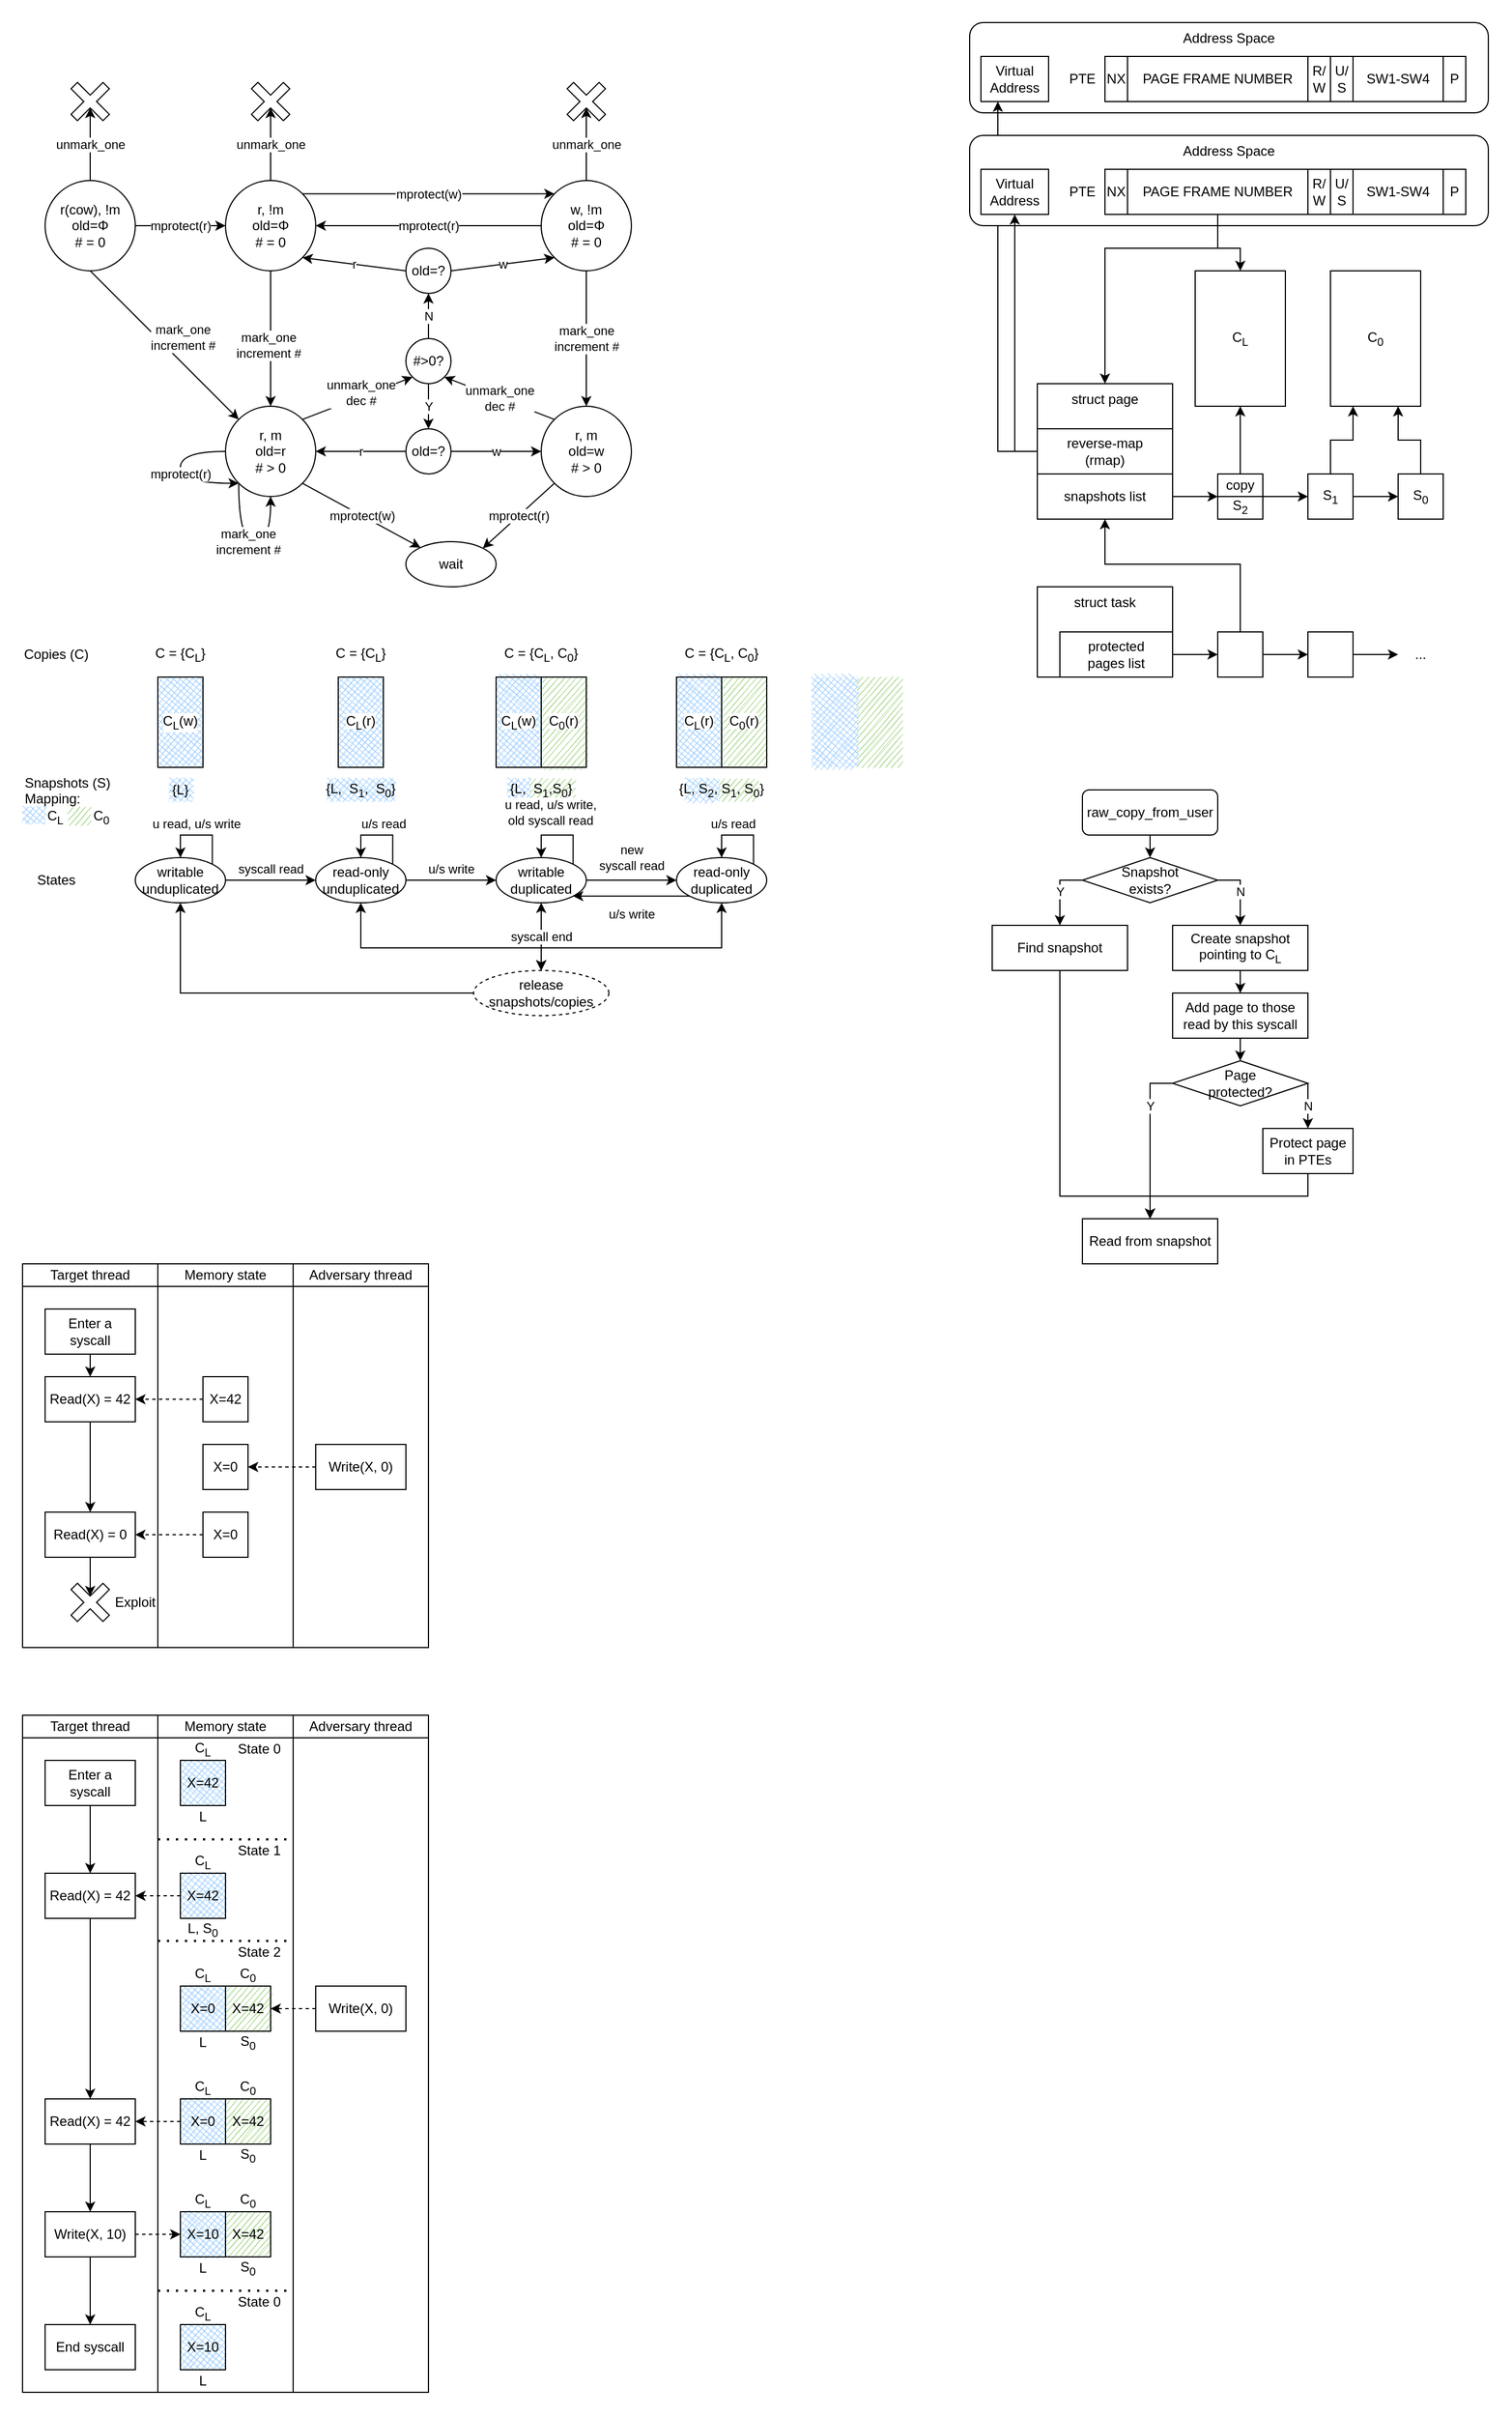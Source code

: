 <mxfile version="14.7.6" type="device"><diagram id="ZgGV1-kqw9fMqNRYj13-" name="Page-1"><mxGraphModel dx="755" dy="1180" grid="1" gridSize="10" guides="1" tooltips="1" connect="1" arrows="1" fold="1" page="1" pageScale="1" pageWidth="850" pageHeight="1100" math="0" shadow="0"><root><mxCell id="0"/><mxCell id="1" parent="0"/><mxCell id="hSm4koDUXmgNAm0xiuls-177" value="&lt;div align=&quot;center&quot;&gt;Address Space&lt;/div&gt;" style="rounded=1;whiteSpace=wrap;html=1;align=center;verticalAlign=top;" parent="1" vertex="1"><mxGeometry x="900" y="60" width="460" height="80" as="geometry"/></mxCell><mxCell id="hSm4koDUXmgNAm0xiuls-195" value="" style="rounded=0;whiteSpace=wrap;html=1;align=center;fillColor=none;strokeColor=none;" parent="1" vertex="1"><mxGeometry x="880" y="40" width="500" height="620" as="geometry"/></mxCell><mxCell id="hSm4koDUXmgNAm0xiuls-194" style="edgeStyle=orthogonalEdgeStyle;rounded=0;orthogonalLoop=1;jettySize=auto;html=1;exitX=0;exitY=0.5;exitDx=0;exitDy=0;entryX=0.25;entryY=1;entryDx=0;entryDy=0;" parent="1" source="hSm4koDUXmgNAm0xiuls-149" target="hSm4koDUXmgNAm0xiuls-187" edge="1"><mxGeometry relative="1" as="geometry"/></mxCell><mxCell id="8cbXPjj0JMSHBprmDZsg-39" value="&lt;div align=&quot;center&quot;&gt;Address Space&lt;/div&gt;" style="rounded=1;whiteSpace=wrap;html=1;align=center;verticalAlign=top;" vertex="1" parent="1"><mxGeometry x="900" y="160" width="460" height="80" as="geometry"/></mxCell><mxCell id="8cbXPjj0JMSHBprmDZsg-22" value="" style="rounded=0;whiteSpace=wrap;html=1;verticalAlign=middle;fillColor=none;strokeColor=none;" vertex="1" parent="1"><mxGeometry x="900" y="720" width="360" height="470" as="geometry"/></mxCell><mxCell id="hSm4koDUXmgNAm0xiuls-193" style="edgeStyle=orthogonalEdgeStyle;rounded=0;orthogonalLoop=1;jettySize=auto;html=1;exitX=0;exitY=0.5;exitDx=0;exitDy=0;entryX=0.5;entryY=1;entryDx=0;entryDy=0;" parent="1" source="hSm4koDUXmgNAm0xiuls-149" target="hSm4koDUXmgNAm0xiuls-162" edge="1"><mxGeometry relative="1" as="geometry"/></mxCell><mxCell id="hSm4koDUXmgNAm0xiuls-96" value="" style="rounded=0;whiteSpace=wrap;html=1;fillColor=none;strokeColor=none;" parent="1" vertex="1"><mxGeometry x="40" y="1540" width="400" height="640" as="geometry"/></mxCell><mxCell id="hSm4koDUXmgNAm0xiuls-95" value="" style="rounded=0;whiteSpace=wrap;html=1;fillColor=none;strokeColor=none;" parent="1" vertex="1"><mxGeometry x="40" y="1140" width="400" height="380" as="geometry"/></mxCell><mxCell id="hSm4koDUXmgNAm0xiuls-52" value="" style="rounded=0;whiteSpace=wrap;html=1;fillColor=none;" parent="1" vertex="1"><mxGeometry x="60" y="1580" width="120" height="580" as="geometry"/></mxCell><mxCell id="hSm4koDUXmgNAm0xiuls-53" value="" style="rounded=0;whiteSpace=wrap;html=1;fillColor=none;" parent="1" vertex="1"><mxGeometry x="180" y="1580" width="120" height="580" as="geometry"/></mxCell><mxCell id="hSm4koDUXmgNAm0xiuls-54" value="" style="rounded=0;whiteSpace=wrap;html=1;fillColor=none;" parent="1" vertex="1"><mxGeometry x="300" y="1580" width="120" height="580" as="geometry"/></mxCell><mxCell id="hSm4koDUXmgNAm0xiuls-88" value="" style="rounded=0;whiteSpace=wrap;html=1;labelBackgroundColor=#ffffff;sketch=1;strokeColor=none;fillStyle=cross-hatch;fillColor=#99CCFF;" parent="1" vertex="1"><mxGeometry x="200" y="2100" width="40" height="40" as="geometry"/></mxCell><mxCell id="hSm4koDUXmgNAm0xiuls-83" value="" style="rounded=0;whiteSpace=wrap;html=1;labelBackgroundColor=#ffffff;sketch=1;strokeColor=none;fillStyle=cross-hatch;fillColor=#99CCFF;" parent="1" vertex="1"><mxGeometry x="200" y="1600" width="40" height="40" as="geometry"/></mxCell><mxCell id="hSm4koDUXmgNAm0xiuls-84" value="" style="rounded=0;whiteSpace=wrap;html=1;labelBackgroundColor=#ffffff;sketch=1;strokeColor=none;fillStyle=cross-hatch;fillColor=#99CCFF;" parent="1" vertex="1"><mxGeometry x="200" y="1700" width="40" height="40" as="geometry"/></mxCell><mxCell id="hSm4koDUXmgNAm0xiuls-85" value="" style="rounded=0;whiteSpace=wrap;html=1;labelBackgroundColor=#ffffff;sketch=1;strokeColor=none;fillStyle=cross-hatch;fillColor=#99CCFF;" parent="1" vertex="1"><mxGeometry x="200" y="1800" width="40" height="40" as="geometry"/></mxCell><mxCell id="hSm4koDUXmgNAm0xiuls-86" value="" style="rounded=0;whiteSpace=wrap;html=1;labelBackgroundColor=#ffffff;sketch=1;strokeColor=none;fillStyle=cross-hatch;fillColor=#99CCFF;" parent="1" vertex="1"><mxGeometry x="200" y="1900" width="40" height="40" as="geometry"/></mxCell><mxCell id="hSm4koDUXmgNAm0xiuls-87" value="" style="rounded=0;whiteSpace=wrap;html=1;labelBackgroundColor=#ffffff;sketch=1;strokeColor=none;fillStyle=cross-hatch;fillColor=#99CCFF;" parent="1" vertex="1"><mxGeometry x="200" y="2000" width="40" height="40" as="geometry"/></mxCell><mxCell id="hSm4koDUXmgNAm0xiuls-90" value="" style="rounded=0;whiteSpace=wrap;html=1;labelBackgroundColor=#ffffff;sketch=1;strokeColor=none;fillStyle=hachure;fillColor=#97D077;" parent="1" vertex="1"><mxGeometry x="240" y="1800" width="40" height="40" as="geometry"/></mxCell><mxCell id="hSm4koDUXmgNAm0xiuls-91" value="" style="rounded=0;whiteSpace=wrap;html=1;labelBackgroundColor=#ffffff;sketch=1;strokeColor=none;fillStyle=hachure;fillColor=#97D077;" parent="1" vertex="1"><mxGeometry x="240" y="1900" width="40" height="40" as="geometry"/></mxCell><mxCell id="hSm4koDUXmgNAm0xiuls-92" value="" style="rounded=0;whiteSpace=wrap;html=1;labelBackgroundColor=#ffffff;sketch=1;strokeColor=none;fillStyle=hachure;fillColor=#97D077;" parent="1" vertex="1"><mxGeometry x="240" y="2000" width="40" height="40" as="geometry"/></mxCell><mxCell id="sgO2sDlPtiAHOV2v07FV-78" value="" style="rounded=0;whiteSpace=wrap;html=1;labelBackgroundColor=#ffffff;sketch=0;fontFamily=Courier New;fillColor=none;strokeColor=none;" parent="1" vertex="1"><mxGeometry x="40" y="580" width="700" height="380" as="geometry"/></mxCell><mxCell id="sgO2sDlPtiAHOV2v07FV-73" value="" style="rounded=0;whiteSpace=wrap;html=1;labelBackgroundColor=#ffffff;sketch=1;strokeColor=none;fillStyle=hachure;fillColor=#97D077;" parent="1" vertex="1"><mxGeometry x="677.5" y="730" width="35" height="20" as="geometry"/></mxCell><mxCell id="sgO2sDlPtiAHOV2v07FV-74" value="" style="rounded=0;whiteSpace=wrap;html=1;labelBackgroundColor=#ffffff;sketch=1;strokeColor=none;fillStyle=cross-hatch;fillColor=#99CCFF;" parent="1" vertex="1"><mxGeometry x="647.5" y="730" width="30" height="20" as="geometry"/></mxCell><mxCell id="sgO2sDlPtiAHOV2v07FV-65" value="" style="rounded=0;whiteSpace=wrap;html=1;labelBackgroundColor=#ffffff;sketch=1;strokeColor=none;fillStyle=cross-hatch;fillColor=#99CCFF;" parent="1" vertex="1"><mxGeometry x="330" y="730" width="60" height="20" as="geometry"/></mxCell><mxCell id="sgO2sDlPtiAHOV2v07FV-68" value="" style="rounded=0;whiteSpace=wrap;html=1;labelBackgroundColor=#ffffff;sketch=1;strokeColor=none;fillStyle=cross-hatch;fillColor=#99CCFF;fontStyle=1" parent="1" vertex="1"><mxGeometry x="490" y="730" width="20" height="20" as="geometry"/></mxCell><mxCell id="sgO2sDlPtiAHOV2v07FV-69" value="" style="rounded=0;whiteSpace=wrap;html=1;labelBackgroundColor=#ffffff;sketch=1;strokeColor=none;fillStyle=hachure;fillColor=#97D077;fontStyle=1" parent="1" vertex="1"><mxGeometry x="510" y="730" width="40" height="20" as="geometry"/></mxCell><mxCell id="sgO2sDlPtiAHOV2v07FV-58" value="" style="rounded=0;whiteSpace=wrap;html=1;labelBackgroundColor=#ffffff;sketch=1;strokeColor=none;fillStyle=hachure;fillColor=#97D077;" parent="1" vertex="1"><mxGeometry x="520" y="640" width="40" height="80" as="geometry"/></mxCell><mxCell id="sgO2sDlPtiAHOV2v07FV-59" value="" style="rounded=0;whiteSpace=wrap;html=1;labelBackgroundColor=#ffffff;sketch=1;strokeColor=none;fillStyle=hachure;fillColor=#97D077;" parent="1" vertex="1"><mxGeometry x="680" y="640" width="40" height="80" as="geometry"/></mxCell><mxCell id="sgO2sDlPtiAHOV2v07FV-46" value="&lt;div&gt;&lt;span style=&quot;background-color: rgb(255 , 255 , 255)&quot;&gt;C&lt;sub&gt;0&lt;/sub&gt;(r)&lt;/span&gt;&lt;/div&gt;" style="rounded=0;whiteSpace=wrap;html=1;sketch=0;fillColor=none;" parent="1" vertex="1"><mxGeometry x="520" y="640" width="40" height="80" as="geometry"/></mxCell><mxCell id="sgO2sDlPtiAHOV2v07FV-52" value="&lt;div&gt;&lt;span style=&quot;background-color: rgb(255 , 255 , 255)&quot;&gt;C&lt;sub&gt;0&lt;/sub&gt;(r)&lt;/span&gt;&lt;/div&gt;" style="rounded=0;whiteSpace=wrap;html=1;fillColor=none;" parent="1" vertex="1"><mxGeometry x="680" y="640" width="40" height="80" as="geometry"/></mxCell><mxCell id="sgO2sDlPtiAHOV2v07FV-54" value="" style="rounded=0;whiteSpace=wrap;html=1;labelBackgroundColor=#ffffff;sketch=1;strokeColor=none;fillStyle=cross-hatch;fillColor=#99CCFF;" parent="1" vertex="1"><mxGeometry x="640" y="640" width="40" height="80" as="geometry"/></mxCell><mxCell id="sgO2sDlPtiAHOV2v07FV-55" value="" style="rounded=0;whiteSpace=wrap;html=1;labelBackgroundColor=#ffffff;sketch=1;strokeColor=none;fillStyle=cross-hatch;fillColor=#99CCFF;" parent="1" vertex="1"><mxGeometry x="480" y="640" width="40" height="80" as="geometry"/></mxCell><mxCell id="sgO2sDlPtiAHOV2v07FV-56" value="" style="rounded=0;whiteSpace=wrap;html=1;labelBackgroundColor=#ffffff;sketch=1;strokeColor=none;fillStyle=cross-hatch;fillColor=#99CCFF;" parent="1" vertex="1"><mxGeometry x="340" y="640" width="40" height="80" as="geometry"/></mxCell><mxCell id="sgO2sDlPtiAHOV2v07FV-57" value="" style="rounded=0;whiteSpace=wrap;html=1;labelBackgroundColor=#ffffff;sketch=1;strokeColor=none;fillStyle=cross-hatch;fillColor=#99CCFF;" parent="1" vertex="1"><mxGeometry x="180" y="640" width="40" height="80" as="geometry"/></mxCell><mxCell id="dhuzZzmLRCIXjbbIye5t-8" value="unmark_one" style="edgeStyle=orthogonalEdgeStyle;rounded=0;orthogonalLoop=1;jettySize=auto;html=1;exitX=0.5;exitY=0;exitDx=0;exitDy=0;entryX=0;entryY=0;entryDx=24;entryDy=24;entryPerimeter=0;" parent="1" source="dhuzZzmLRCIXjbbIye5t-1" target="dhuzZzmLRCIXjbbIye5t-6" edge="1"><mxGeometry relative="1" as="geometry"/></mxCell><mxCell id="dhuzZzmLRCIXjbbIye5t-15" style="edgeStyle=orthogonalEdgeStyle;rounded=0;orthogonalLoop=1;jettySize=auto;html=1;exitX=0.5;exitY=1;exitDx=0;exitDy=0;entryX=0.5;entryY=0;entryDx=0;entryDy=0;" parent="1" source="dhuzZzmLRCIXjbbIye5t-1" target="dhuzZzmLRCIXjbbIye5t-4" edge="1"><mxGeometry relative="1" as="geometry"/></mxCell><mxCell id="dhuzZzmLRCIXjbbIye5t-18" value="&lt;div&gt;mark_one&lt;/div&gt;&lt;div&gt;increment #&lt;br&gt;&lt;/div&gt;" style="edgeLabel;html=1;align=center;verticalAlign=middle;resizable=0;points=[];" parent="dhuzZzmLRCIXjbbIye5t-15" vertex="1" connectable="0"><mxGeometry x="0.088" y="-2" relative="1" as="geometry"><mxPoint as="offset"/></mxGeometry></mxCell><mxCell id="dhuzZzmLRCIXjbbIye5t-20" value="mprotect(w)" style="edgeStyle=none;rounded=0;orthogonalLoop=1;jettySize=auto;html=1;exitX=1;exitY=0;exitDx=0;exitDy=0;entryX=0;entryY=0;entryDx=0;entryDy=0;" parent="1" source="dhuzZzmLRCIXjbbIye5t-1" target="dhuzZzmLRCIXjbbIye5t-3" edge="1"><mxGeometry relative="1" as="geometry"><Array as="points"/></mxGeometry></mxCell><mxCell id="dhuzZzmLRCIXjbbIye5t-1" value="&lt;div&gt;r, !m&lt;/div&gt;&lt;div&gt;old=&lt;span class=&quot;aCOpRe&quot;&gt;&lt;span&gt;Φ&lt;/span&gt;&lt;/span&gt;&lt;/div&gt;&lt;div&gt;&lt;span class=&quot;aCOpRe&quot;&gt;&lt;span&gt;# = 0&lt;br&gt;&lt;/span&gt;&lt;/span&gt; &lt;/div&gt;" style="ellipse;whiteSpace=wrap;html=1;aspect=fixed;" parent="1" vertex="1"><mxGeometry x="240" y="200" width="80" height="80" as="geometry"/></mxCell><mxCell id="dhuzZzmLRCIXjbbIye5t-14" style="rounded=0;orthogonalLoop=1;jettySize=auto;html=1;exitX=0.5;exitY=1;exitDx=0;exitDy=0;" parent="1" source="dhuzZzmLRCIXjbbIye5t-2" target="dhuzZzmLRCIXjbbIye5t-4" edge="1"><mxGeometry relative="1" as="geometry"/></mxCell><mxCell id="dhuzZzmLRCIXjbbIye5t-17" value="&lt;div&gt;mark_one&lt;/div&gt;&lt;div&gt;increment #&lt;br&gt;&lt;/div&gt;" style="edgeLabel;html=1;align=center;verticalAlign=middle;resizable=0;points=[];" parent="dhuzZzmLRCIXjbbIye5t-14" vertex="1" connectable="0"><mxGeometry x="0.156" y="1" relative="1" as="geometry"><mxPoint x="5.26" y="-16.67" as="offset"/></mxGeometry></mxCell><mxCell id="dhuzZzmLRCIXjbbIye5t-25" value="mprotect(r)" style="edgeStyle=none;rounded=0;orthogonalLoop=1;jettySize=auto;html=1;exitX=1;exitY=0.5;exitDx=0;exitDy=0;entryX=0;entryY=0.5;entryDx=0;entryDy=0;" parent="1" source="dhuzZzmLRCIXjbbIye5t-2" target="dhuzZzmLRCIXjbbIye5t-1" edge="1"><mxGeometry relative="1" as="geometry"/></mxCell><mxCell id="dhuzZzmLRCIXjbbIye5t-2" value="r(cow), !m&lt;div&gt;old=&lt;span class=&quot;aCOpRe&quot;&gt;&lt;span&gt;Φ&lt;/span&gt;&lt;/span&gt;&lt;/div&gt;&lt;div&gt;&lt;span class=&quot;aCOpRe&quot;&gt;&lt;span&gt;# = 0&lt;br&gt;&lt;/span&gt;&lt;/span&gt; &lt;/div&gt;" style="ellipse;whiteSpace=wrap;html=1;aspect=fixed;" parent="1" vertex="1"><mxGeometry x="80" y="200" width="80" height="80" as="geometry"/></mxCell><mxCell id="dhuzZzmLRCIXjbbIye5t-16" value="&lt;div&gt;mark_one&lt;/div&gt;&lt;div&gt;increment #&lt;br&gt;&lt;/div&gt;" style="edgeStyle=none;rounded=0;orthogonalLoop=1;jettySize=auto;html=1;exitX=0.5;exitY=1;exitDx=0;exitDy=0;entryX=0.5;entryY=0;entryDx=0;entryDy=0;" parent="1" source="dhuzZzmLRCIXjbbIye5t-3" target="dhuzZzmLRCIXjbbIye5t-5" edge="1"><mxGeometry relative="1" as="geometry"/></mxCell><mxCell id="dhuzZzmLRCIXjbbIye5t-24" value="mprotect(r)" style="edgeStyle=none;rounded=0;orthogonalLoop=1;jettySize=auto;html=1;exitX=0;exitY=0.5;exitDx=0;exitDy=0;entryX=1;entryY=0.5;entryDx=0;entryDy=0;" parent="1" source="dhuzZzmLRCIXjbbIye5t-3" target="dhuzZzmLRCIXjbbIye5t-1" edge="1"><mxGeometry relative="1" as="geometry"/></mxCell><mxCell id="dhuzZzmLRCIXjbbIye5t-3" value="w, !m&lt;div&gt;old=&lt;span class=&quot;aCOpRe&quot;&gt;&lt;span&gt;Φ&lt;/span&gt;&lt;/span&gt;&lt;/div&gt;&lt;div&gt;&lt;span class=&quot;aCOpRe&quot;&gt;&lt;span&gt;# = 0&lt;br&gt;&lt;/span&gt;&lt;/span&gt; &lt;/div&gt;" style="ellipse;whiteSpace=wrap;html=1;aspect=fixed;" parent="1" vertex="1"><mxGeometry x="520" y="200" width="80" height="80" as="geometry"/></mxCell><mxCell id="dhuzZzmLRCIXjbbIye5t-30" style="rounded=0;orthogonalLoop=1;jettySize=auto;html=1;exitX=1;exitY=0;exitDx=0;exitDy=0;entryX=0;entryY=1;entryDx=0;entryDy=0;" parent="1" source="dhuzZzmLRCIXjbbIye5t-4" target="dhuzZzmLRCIXjbbIye5t-29" edge="1"><mxGeometry relative="1" as="geometry"/></mxCell><mxCell id="dhuzZzmLRCIXjbbIye5t-32" value="&lt;div&gt;unmark_one&lt;/div&gt;&lt;div&gt;dec #&lt;br&gt;&lt;/div&gt;" style="edgeLabel;html=1;align=center;verticalAlign=middle;resizable=0;points=[];" parent="dhuzZzmLRCIXjbbIye5t-30" vertex="1" connectable="0"><mxGeometry x="0.263" y="-1" relative="1" as="geometry"><mxPoint x="-10.32" y="-1.56" as="offset"/></mxGeometry></mxCell><mxCell id="dhuzZzmLRCIXjbbIye5t-43" value="mprotect(w)" style="edgeStyle=none;rounded=0;orthogonalLoop=1;jettySize=auto;html=1;exitX=1;exitY=1;exitDx=0;exitDy=0;" parent="1" source="dhuzZzmLRCIXjbbIye5t-4" target="dhuzZzmLRCIXjbbIye5t-44" edge="1"><mxGeometry relative="1" as="geometry"><mxPoint x="360" y="500" as="targetPoint"/></mxGeometry></mxCell><mxCell id="dhuzZzmLRCIXjbbIye5t-4" value="&lt;div&gt;r, m&lt;/div&gt;&lt;div&gt;old=&lt;span class=&quot;aCOpRe&quot;&gt;&lt;span&gt;r&lt;/span&gt;&lt;/span&gt;&lt;/div&gt;&lt;div&gt;&lt;span class=&quot;aCOpRe&quot;&gt;&lt;span&gt;# &amp;gt; 0&lt;br&gt;&lt;/span&gt;&lt;/span&gt; &lt;/div&gt;" style="ellipse;whiteSpace=wrap;html=1;aspect=fixed;" parent="1" vertex="1"><mxGeometry x="240" y="400" width="80" height="80" as="geometry"/></mxCell><mxCell id="dhuzZzmLRCIXjbbIye5t-31" value="&lt;div&gt;unmark_one&lt;/div&gt;&lt;div&gt;dec #&lt;br&gt;&lt;/div&gt;" style="rounded=0;orthogonalLoop=1;jettySize=auto;html=1;exitX=0;exitY=0;exitDx=0;exitDy=0;entryX=1;entryY=1;entryDx=0;entryDy=0;" parent="1" source="dhuzZzmLRCIXjbbIye5t-5" target="dhuzZzmLRCIXjbbIye5t-29" edge="1"><mxGeometry relative="1" as="geometry"/></mxCell><mxCell id="dhuzZzmLRCIXjbbIye5t-45" value="mprotect(r)" style="edgeStyle=none;rounded=0;orthogonalLoop=1;jettySize=auto;html=1;exitX=0;exitY=1;exitDx=0;exitDy=0;entryX=1;entryY=0;entryDx=0;entryDy=0;" parent="1" source="dhuzZzmLRCIXjbbIye5t-5" target="dhuzZzmLRCIXjbbIye5t-44" edge="1"><mxGeometry relative="1" as="geometry"/></mxCell><mxCell id="dhuzZzmLRCIXjbbIye5t-5" value="&lt;div&gt;r, m&lt;/div&gt;&lt;div&gt;old=&lt;span class=&quot;aCOpRe&quot;&gt;&lt;span&gt;w&lt;/span&gt;&lt;/span&gt;&lt;/div&gt;&lt;div&gt;&lt;span class=&quot;aCOpRe&quot;&gt;&lt;span&gt;# &amp;gt; 0&lt;br&gt;&lt;/span&gt;&lt;/span&gt; &lt;/div&gt;" style="ellipse;whiteSpace=wrap;html=1;aspect=fixed;" parent="1" vertex="1"><mxGeometry x="520" y="400" width="80" height="80" as="geometry"/></mxCell><mxCell id="dhuzZzmLRCIXjbbIye5t-6" value="" style="shape=cross;whiteSpace=wrap;html=1;rotation=45;" parent="1" vertex="1"><mxGeometry x="260" y="110" width="40" height="40" as="geometry"/></mxCell><mxCell id="dhuzZzmLRCIXjbbIye5t-9" value="unmark_one" style="edgeStyle=orthogonalEdgeStyle;rounded=0;orthogonalLoop=1;jettySize=auto;html=1;exitX=0.5;exitY=0;exitDx=0;exitDy=0;entryX=0;entryY=0;entryDx=24;entryDy=24;entryPerimeter=0;" parent="1" source="dhuzZzmLRCIXjbbIye5t-2" target="dhuzZzmLRCIXjbbIye5t-10" edge="1"><mxGeometry relative="1" as="geometry"><mxPoint x="120" y="200" as="sourcePoint"/></mxGeometry></mxCell><mxCell id="dhuzZzmLRCIXjbbIye5t-10" value="" style="shape=cross;whiteSpace=wrap;html=1;rotation=45;" parent="1" vertex="1"><mxGeometry x="100" y="110" width="40" height="40" as="geometry"/></mxCell><mxCell id="dhuzZzmLRCIXjbbIye5t-11" value="unmark_one" style="edgeStyle=orthogonalEdgeStyle;rounded=0;orthogonalLoop=1;jettySize=auto;html=1;exitX=0.5;exitY=0;exitDx=0;exitDy=0;entryX=0;entryY=0;entryDx=24;entryDy=24;entryPerimeter=0;" parent="1" source="dhuzZzmLRCIXjbbIye5t-3" target="dhuzZzmLRCIXjbbIye5t-12" edge="1"><mxGeometry relative="1" as="geometry"><mxPoint x="560" y="200" as="sourcePoint"/></mxGeometry></mxCell><mxCell id="dhuzZzmLRCIXjbbIye5t-12" value="" style="shape=cross;whiteSpace=wrap;html=1;rotation=45;" parent="1" vertex="1"><mxGeometry x="540" y="110" width="40" height="40" as="geometry"/></mxCell><mxCell id="dhuzZzmLRCIXjbbIye5t-27" value="&lt;div&gt;mark_one&lt;/div&gt;&lt;div&gt;increment #&lt;br&gt;&lt;/div&gt;" style="edgeStyle=orthogonalEdgeStyle;rounded=0;orthogonalLoop=1;jettySize=auto;html=1;exitX=0;exitY=1;exitDx=0;exitDy=0;entryX=0.5;entryY=1;entryDx=0;entryDy=0;curved=1;" parent="1" source="dhuzZzmLRCIXjbbIye5t-4" target="dhuzZzmLRCIXjbbIye5t-4" edge="1"><mxGeometry relative="1" as="geometry"><Array as="points"><mxPoint x="252" y="520"/><mxPoint x="280" y="520"/></Array></mxGeometry></mxCell><mxCell id="dhuzZzmLRCIXjbbIye5t-28" value="mprotect(r)" style="edgeStyle=orthogonalEdgeStyle;curved=1;rounded=0;orthogonalLoop=1;jettySize=auto;html=1;exitX=0;exitY=0.5;exitDx=0;exitDy=0;entryX=0;entryY=1;entryDx=0;entryDy=0;" parent="1" source="dhuzZzmLRCIXjbbIye5t-4" target="dhuzZzmLRCIXjbbIye5t-4" edge="1"><mxGeometry relative="1" as="geometry"><Array as="points"><mxPoint x="200" y="440"/><mxPoint x="200" y="468"/></Array></mxGeometry></mxCell><mxCell id="dhuzZzmLRCIXjbbIye5t-33" value="Y" style="edgeStyle=none;rounded=0;orthogonalLoop=1;jettySize=auto;html=1;exitX=0.5;exitY=1;exitDx=0;exitDy=0;entryX=0.5;entryY=0;entryDx=0;entryDy=0;" parent="1" source="dhuzZzmLRCIXjbbIye5t-29" target="dhuzZzmLRCIXjbbIye5t-35" edge="1"><mxGeometry relative="1" as="geometry"><mxPoint x="419.857" y="440" as="targetPoint"/></mxGeometry></mxCell><mxCell id="dhuzZzmLRCIXjbbIye5t-39" value="N" style="edgeStyle=none;rounded=0;orthogonalLoop=1;jettySize=auto;html=1;exitX=0.5;exitY=0;exitDx=0;exitDy=0;entryX=0.5;entryY=1;entryDx=0;entryDy=0;" parent="1" source="dhuzZzmLRCIXjbbIye5t-29" target="dhuzZzmLRCIXjbbIye5t-38" edge="1"><mxGeometry relative="1" as="geometry"/></mxCell><mxCell id="dhuzZzmLRCIXjbbIye5t-29" value="#&amp;gt;0?" style="ellipse;whiteSpace=wrap;html=1;" parent="1" vertex="1"><mxGeometry x="400" y="340" width="40" height="40" as="geometry"/></mxCell><mxCell id="dhuzZzmLRCIXjbbIye5t-36" value="r" style="edgeStyle=none;rounded=0;orthogonalLoop=1;jettySize=auto;html=1;exitX=0;exitY=0.5;exitDx=0;exitDy=0;entryX=1;entryY=0.5;entryDx=0;entryDy=0;" parent="1" source="dhuzZzmLRCIXjbbIye5t-35" target="dhuzZzmLRCIXjbbIye5t-4" edge="1"><mxGeometry relative="1" as="geometry"/></mxCell><mxCell id="dhuzZzmLRCIXjbbIye5t-37" value="w" style="edgeStyle=none;rounded=0;orthogonalLoop=1;jettySize=auto;html=1;exitX=1;exitY=0.5;exitDx=0;exitDy=0;entryX=0;entryY=0.5;entryDx=0;entryDy=0;" parent="1" source="dhuzZzmLRCIXjbbIye5t-35" target="dhuzZzmLRCIXjbbIye5t-5" edge="1"><mxGeometry relative="1" as="geometry"/></mxCell><mxCell id="dhuzZzmLRCIXjbbIye5t-35" value="old=?" style="ellipse;whiteSpace=wrap;html=1;" parent="1" vertex="1"><mxGeometry x="400" y="420" width="40" height="40" as="geometry"/></mxCell><mxCell id="dhuzZzmLRCIXjbbIye5t-40" value="w" style="edgeStyle=none;rounded=0;orthogonalLoop=1;jettySize=auto;html=1;exitX=1;exitY=0.5;exitDx=0;exitDy=0;entryX=0;entryY=1;entryDx=0;entryDy=0;" parent="1" source="dhuzZzmLRCIXjbbIye5t-38" target="dhuzZzmLRCIXjbbIye5t-3" edge="1"><mxGeometry relative="1" as="geometry"/></mxCell><mxCell id="dhuzZzmLRCIXjbbIye5t-42" value="r" style="edgeStyle=none;rounded=0;orthogonalLoop=1;jettySize=auto;html=1;exitX=0;exitY=0.5;exitDx=0;exitDy=0;entryX=1;entryY=1;entryDx=0;entryDy=0;" parent="1" source="dhuzZzmLRCIXjbbIye5t-38" target="dhuzZzmLRCIXjbbIye5t-1" edge="1"><mxGeometry relative="1" as="geometry"/></mxCell><mxCell id="dhuzZzmLRCIXjbbIye5t-38" value="old=?" style="ellipse;whiteSpace=wrap;html=1;" parent="1" vertex="1"><mxGeometry x="400" y="260" width="40" height="40" as="geometry"/></mxCell><mxCell id="dhuzZzmLRCIXjbbIye5t-44" value="wait" style="ellipse;whiteSpace=wrap;html=1;" parent="1" vertex="1"><mxGeometry x="400" y="520" width="80" height="40" as="geometry"/></mxCell><mxCell id="sgO2sDlPtiAHOV2v07FV-21" value="syscall read" style="edgeStyle=orthogonalEdgeStyle;rounded=0;orthogonalLoop=1;jettySize=auto;html=1;exitX=1;exitY=0.5;exitDx=0;exitDy=0;" parent="1" source="sgO2sDlPtiAHOV2v07FV-17" target="sgO2sDlPtiAHOV2v07FV-18" edge="1"><mxGeometry y="10" relative="1" as="geometry"><mxPoint as="offset"/></mxGeometry></mxCell><mxCell id="sgO2sDlPtiAHOV2v07FV-17" value="&lt;div&gt;writable&lt;/div&gt;&lt;div&gt;unduplicated&lt;br&gt;&lt;/div&gt;" style="ellipse;whiteSpace=wrap;html=1;" parent="1" vertex="1"><mxGeometry x="160" y="800" width="80" height="40" as="geometry"/></mxCell><mxCell id="sgO2sDlPtiAHOV2v07FV-24" value="u/s write" style="edgeStyle=orthogonalEdgeStyle;rounded=0;orthogonalLoop=1;jettySize=auto;html=1;exitX=1;exitY=0.5;exitDx=0;exitDy=0;entryX=0;entryY=0.5;entryDx=0;entryDy=0;" parent="1" source="sgO2sDlPtiAHOV2v07FV-18" target="sgO2sDlPtiAHOV2v07FV-19" edge="1"><mxGeometry y="10" relative="1" as="geometry"><mxPoint as="offset"/></mxGeometry></mxCell><mxCell id="sgO2sDlPtiAHOV2v07FV-31" value="" style="rounded=0;orthogonalLoop=1;jettySize=auto;html=1;exitX=0.5;exitY=1;exitDx=0;exitDy=0;entryX=0.5;entryY=0;entryDx=0;entryDy=0;startArrow=classic;startFill=1;" parent="1" source="sgO2sDlPtiAHOV2v07FV-18" target="sgO2sDlPtiAHOV2v07FV-27" edge="1"><mxGeometry relative="1" as="geometry"><Array as="points"><mxPoint x="360" y="880"/><mxPoint x="520" y="880"/></Array></mxGeometry></mxCell><mxCell id="sgO2sDlPtiAHOV2v07FV-18" value="read-only&lt;br&gt;&lt;div&gt;unduplicated&lt;br&gt;&lt;/div&gt;" style="ellipse;whiteSpace=wrap;html=1;" parent="1" vertex="1"><mxGeometry x="320" y="800" width="80" height="40" as="geometry"/></mxCell><mxCell id="sgO2sDlPtiAHOV2v07FV-26" value="&lt;div&gt;new&lt;br&gt;&lt;/div&gt;&lt;div&gt;syscall read&lt;/div&gt;" style="edgeStyle=orthogonalEdgeStyle;rounded=0;orthogonalLoop=1;jettySize=auto;html=1;exitX=1;exitY=0.5;exitDx=0;exitDy=0;entryX=0;entryY=0.5;entryDx=0;entryDy=0;" parent="1" source="sgO2sDlPtiAHOV2v07FV-19" target="sgO2sDlPtiAHOV2v07FV-20" edge="1"><mxGeometry y="20" relative="1" as="geometry"><mxPoint as="offset"/></mxGeometry></mxCell><mxCell id="sgO2sDlPtiAHOV2v07FV-30" value="&lt;span style=&quot;background-color: rgb(255 , 255 , 255)&quot;&gt;syscall end&lt;/span&gt;" style="rounded=0;orthogonalLoop=1;jettySize=auto;html=1;exitX=0.5;exitY=1;exitDx=0;exitDy=0;entryX=0.5;entryY=0;entryDx=0;entryDy=0;startArrow=classic;startFill=1;" parent="1" source="sgO2sDlPtiAHOV2v07FV-19" target="sgO2sDlPtiAHOV2v07FV-27" edge="1"><mxGeometry relative="1" as="geometry"><mxPoint as="offset"/></mxGeometry></mxCell><mxCell id="sgO2sDlPtiAHOV2v07FV-19" value="writable&lt;br&gt;&lt;div&gt;duplicated&lt;br&gt;&lt;/div&gt;" style="ellipse;whiteSpace=wrap;html=1;" parent="1" vertex="1"><mxGeometry x="480" y="800" width="80" height="40" as="geometry"/></mxCell><mxCell id="sgO2sDlPtiAHOV2v07FV-28" value="&lt;div&gt;u/s write&lt;/div&gt;" style="edgeStyle=orthogonalEdgeStyle;rounded=0;orthogonalLoop=1;jettySize=auto;html=1;exitX=0;exitY=1;exitDx=0;exitDy=0;entryX=1;entryY=1;entryDx=0;entryDy=0;" parent="1" source="sgO2sDlPtiAHOV2v07FV-20" target="sgO2sDlPtiAHOV2v07FV-19" edge="1"><mxGeometry y="16" relative="1" as="geometry"><mxPoint x="570" y="850" as="targetPoint"/><mxPoint as="offset"/></mxGeometry></mxCell><mxCell id="sgO2sDlPtiAHOV2v07FV-29" value="" style="rounded=0;orthogonalLoop=1;jettySize=auto;html=1;exitX=0.5;exitY=1;exitDx=0;exitDy=0;entryX=0.5;entryY=0;entryDx=0;entryDy=0;startArrow=classic;startFill=1;" parent="1" source="sgO2sDlPtiAHOV2v07FV-20" target="sgO2sDlPtiAHOV2v07FV-27" edge="1"><mxGeometry relative="1" as="geometry"><Array as="points"><mxPoint x="680" y="880"/><mxPoint x="520" y="880"/></Array></mxGeometry></mxCell><mxCell id="sgO2sDlPtiAHOV2v07FV-20" value="read-only&lt;br&gt;&lt;div&gt;duplicated&lt;br&gt;&lt;/div&gt;" style="ellipse;whiteSpace=wrap;html=1;" parent="1" vertex="1"><mxGeometry x="640" y="800" width="80" height="40" as="geometry"/></mxCell><mxCell id="sgO2sDlPtiAHOV2v07FV-22" value="u read, u/s write" style="edgeStyle=orthogonalEdgeStyle;rounded=0;orthogonalLoop=1;jettySize=auto;html=1;exitX=1;exitY=0;exitDx=0;exitDy=0;entryX=0.5;entryY=0;entryDx=0;entryDy=0;" parent="1" source="sgO2sDlPtiAHOV2v07FV-17" target="sgO2sDlPtiAHOV2v07FV-17" edge="1"><mxGeometry x="0.084" y="-10" relative="1" as="geometry"><Array as="points"><mxPoint x="228" y="780"/><mxPoint x="200" y="780"/></Array><mxPoint as="offset"/></mxGeometry></mxCell><mxCell id="sgO2sDlPtiAHOV2v07FV-23" value="u/s read" style="edgeStyle=orthogonalEdgeStyle;rounded=0;orthogonalLoop=1;jettySize=auto;html=1;exitX=1;exitY=0;exitDx=0;exitDy=0;entryX=0.5;entryY=0;entryDx=0;entryDy=0;" parent="1" source="sgO2sDlPtiAHOV2v07FV-18" target="sgO2sDlPtiAHOV2v07FV-18" edge="1"><mxGeometry x="-0.078" y="-10" relative="1" as="geometry"><Array as="points"><mxPoint x="388" y="780"/><mxPoint x="360" y="780"/></Array><mxPoint as="offset"/></mxGeometry></mxCell><mxCell id="sgO2sDlPtiAHOV2v07FV-25" value="&lt;div&gt;&lt;span style=&quot;background-color: transparent&quot;&gt;u read, u/s write,&lt;/span&gt;&lt;/div&gt;&lt;span style=&quot;background-color: transparent&quot;&gt;old syscall read&lt;/span&gt;" style="edgeStyle=orthogonalEdgeStyle;rounded=0;orthogonalLoop=1;jettySize=auto;html=1;exitX=1;exitY=0;exitDx=0;exitDy=0;entryX=0.5;entryY=0;entryDx=0;entryDy=0;" parent="1" source="sgO2sDlPtiAHOV2v07FV-19" target="sgO2sDlPtiAHOV2v07FV-19" edge="1"><mxGeometry x="0.245" y="-20" relative="1" as="geometry"><Array as="points"><mxPoint x="528" y="780"/><mxPoint x="500" y="780"/></Array><mxPoint as="offset"/></mxGeometry></mxCell><mxCell id="sgO2sDlPtiAHOV2v07FV-77" style="edgeStyle=none;rounded=0;orthogonalLoop=1;jettySize=auto;html=1;exitX=0;exitY=0.5;exitDx=0;exitDy=0;entryX=0.5;entryY=1;entryDx=0;entryDy=0;fontFamily=Courier New;" parent="1" source="sgO2sDlPtiAHOV2v07FV-27" target="sgO2sDlPtiAHOV2v07FV-17" edge="1"><mxGeometry relative="1" as="geometry"><Array as="points"><mxPoint x="200" y="920"/></Array></mxGeometry></mxCell><mxCell id="sgO2sDlPtiAHOV2v07FV-27" value="release snapshots/copies" style="ellipse;whiteSpace=wrap;html=1;dashed=1;" parent="1" vertex="1"><mxGeometry x="460" y="900" width="120" height="40" as="geometry"/></mxCell><mxCell id="sgO2sDlPtiAHOV2v07FV-34" value="&lt;div&gt;C&lt;sub&gt;L&lt;/sub&gt;(w)&lt;/div&gt;" style="rounded=0;whiteSpace=wrap;html=1;labelBackgroundColor=#ffffff;sketch=0;fillStyle=cross-hatch;fillColor=none;" parent="1" vertex="1"><mxGeometry x="180" y="640" width="40" height="80" as="geometry"/></mxCell><mxCell id="sgO2sDlPtiAHOV2v07FV-36" value="States" style="text;html=1;strokeColor=none;fillColor=none;align=center;verticalAlign=middle;whiteSpace=wrap;rounded=0;dashed=1;" parent="1" vertex="1"><mxGeometry x="60" y="800" width="60" height="40" as="geometry"/></mxCell><mxCell id="sgO2sDlPtiAHOV2v07FV-37" value="&lt;div&gt;C = {C&lt;sub&gt;L&lt;/sub&gt;}&lt;br&gt;&lt;/div&gt;" style="text;html=1;strokeColor=none;fillColor=none;align=center;verticalAlign=middle;whiteSpace=wrap;rounded=0;" parent="1" vertex="1"><mxGeometry x="160" y="600" width="80" height="40" as="geometry"/></mxCell><mxCell id="sgO2sDlPtiAHOV2v07FV-40" value="&lt;div&gt;&lt;span style=&quot;background-color: rgb(255 , 255 , 255)&quot;&gt;C&lt;sub&gt;L&lt;/sub&gt;(r)&lt;/span&gt;&lt;/div&gt;" style="rounded=0;whiteSpace=wrap;html=1;sketch=0;fillStyle=cross-hatch;fillColor=none;" parent="1" vertex="1"><mxGeometry x="340" y="640" width="40" height="80" as="geometry"/></mxCell><mxCell id="sgO2sDlPtiAHOV2v07FV-41" value="&lt;div&gt;C = {C&lt;sub&gt;L&lt;/sub&gt;}&lt;br&gt;&lt;/div&gt;" style="text;html=1;strokeColor=none;fillColor=none;align=center;verticalAlign=middle;whiteSpace=wrap;rounded=0;" parent="1" vertex="1"><mxGeometry x="320" y="600" width="80" height="40" as="geometry"/></mxCell><mxCell id="sgO2sDlPtiAHOV2v07FV-42" value="&lt;div&gt;&lt;span style=&quot;background-color: transparent&quot;&gt;{L,&amp;nbsp; S&lt;sub&gt;1&lt;/sub&gt;,&amp;nbsp; S&lt;sub&gt;0&lt;/sub&gt;}&lt;/span&gt;&lt;/div&gt;" style="text;html=1;strokeColor=none;fillColor=none;align=center;verticalAlign=middle;whiteSpace=wrap;rounded=0;" parent="1" vertex="1"><mxGeometry x="320" y="730" width="80" height="20" as="geometry"/></mxCell><mxCell id="sgO2sDlPtiAHOV2v07FV-43" value="&lt;div&gt;&lt;span style=&quot;background-color: rgb(255 , 255 , 255)&quot;&gt;C&lt;sub&gt;L&lt;/sub&gt;(w)&lt;/span&gt;&lt;/div&gt;" style="rounded=0;whiteSpace=wrap;html=1;sketch=0;fillStyle=cross-hatch;fillColor=none;" parent="1" vertex="1"><mxGeometry x="480" y="640" width="40" height="80" as="geometry"/></mxCell><mxCell id="sgO2sDlPtiAHOV2v07FV-44" value="&lt;div&gt;&lt;/div&gt;&lt;div&gt;C = {C&lt;sub&gt;L&lt;/sub&gt;, C&lt;sub&gt;0&lt;/sub&gt;}&lt;br&gt;&lt;/div&gt;" style="text;html=1;strokeColor=none;fillColor=none;align=center;verticalAlign=middle;whiteSpace=wrap;rounded=0;" parent="1" vertex="1"><mxGeometry x="480" y="600" width="80" height="40" as="geometry"/></mxCell><mxCell id="sgO2sDlPtiAHOV2v07FV-45" value="&lt;div&gt;&lt;span style=&quot;background-color: transparent&quot;&gt;{L,&amp;nbsp; S&lt;sub&gt;1&lt;/sub&gt;,S&lt;sub&gt;0&lt;/sub&gt;}&lt;/span&gt;&lt;/div&gt;" style="text;html=1;strokeColor=none;fillColor=none;align=center;verticalAlign=middle;whiteSpace=wrap;rounded=0;" parent="1" vertex="1"><mxGeometry x="480" y="730" width="80" height="20" as="geometry"/></mxCell><mxCell id="sgO2sDlPtiAHOV2v07FV-47" value="Copies (C)" style="text;html=1;strokeColor=none;fillColor=none;align=center;verticalAlign=middle;whiteSpace=wrap;rounded=0;dashed=1;" parent="1" vertex="1"><mxGeometry x="60" y="600" width="60" height="40" as="geometry"/></mxCell><mxCell id="sgO2sDlPtiAHOV2v07FV-48" value="&lt;div&gt;Snapshots (S)&lt;div align=&quot;left&quot;&gt;Mapping:&lt;br&gt;&lt;/div&gt;&lt;div align=&quot;left&quot;&gt;&amp;nbsp;&amp;nbsp; &amp;nbsp;&amp;nbsp; C&lt;sub&gt;L&lt;/sub&gt;&amp;nbsp;&amp;nbsp;&amp;nbsp;&amp;nbsp;&amp;nbsp;&amp;nbsp;&amp;nbsp; C&lt;sub&gt;0&lt;/sub&gt;&lt;br&gt;&lt;/div&gt;&lt;/div&gt;" style="text;html=1;strokeColor=none;fillColor=none;align=center;verticalAlign=top;whiteSpace=wrap;rounded=0;dashed=1;" parent="1" vertex="1"><mxGeometry x="60" y="720" width="80" height="60" as="geometry"/></mxCell><mxCell id="sgO2sDlPtiAHOV2v07FV-49" value="&lt;div&gt;&lt;span style=&quot;background-color: rgb(255 , 255 , 255)&quot;&gt;C&lt;sub&gt;L&lt;/sub&gt;(r)&lt;/span&gt;&lt;/div&gt;" style="rounded=0;whiteSpace=wrap;html=1;fillColor=none;" parent="1" vertex="1"><mxGeometry x="640" y="640" width="40" height="80" as="geometry"/></mxCell><mxCell id="sgO2sDlPtiAHOV2v07FV-50" value="&lt;div&gt;&lt;/div&gt;&lt;div&gt;C = {C&lt;sub&gt;L&lt;/sub&gt;, C&lt;sub&gt;0&lt;/sub&gt;}&lt;br&gt;&lt;/div&gt;" style="text;html=1;strokeColor=none;fillColor=none;align=center;verticalAlign=middle;whiteSpace=wrap;rounded=0;" parent="1" vertex="1"><mxGeometry x="640" y="600" width="80" height="40" as="geometry"/></mxCell><mxCell id="sgO2sDlPtiAHOV2v07FV-51" value="&lt;div&gt;&lt;span style=&quot;background-color: transparent&quot;&gt;{L, S&lt;sub&gt;2&lt;/sub&gt;, S&lt;sub&gt;1&lt;/sub&gt;, S&lt;sub&gt;0&lt;/sub&gt;}&lt;/span&gt;&lt;/div&gt;" style="text;html=1;strokeColor=none;fillColor=none;align=center;verticalAlign=middle;whiteSpace=wrap;rounded=0;" parent="1" vertex="1"><mxGeometry x="640" y="730" width="80" height="20" as="geometry"/></mxCell><mxCell id="sgO2sDlPtiAHOV2v07FV-53" value="" style="rounded=0;whiteSpace=wrap;html=1;labelBackgroundColor=#ffffff;sketch=1;strokeColor=none;fillStyle=cross-hatch;fillColor=#99CCFF;" parent="1" vertex="1"><mxGeometry x="760" y="640" width="40" height="80" as="geometry"/></mxCell><mxCell id="sgO2sDlPtiAHOV2v07FV-60" value="" style="rounded=0;whiteSpace=wrap;html=1;labelBackgroundColor=#ffffff;sketch=1;strokeColor=none;fillStyle=hachure;fillColor=#97D077;" parent="1" vertex="1"><mxGeometry x="800" y="640" width="40" height="80" as="geometry"/></mxCell><mxCell id="sgO2sDlPtiAHOV2v07FV-62" value="" style="rounded=0;whiteSpace=wrap;html=1;labelBackgroundColor=#ffffff;sketch=1;strokeColor=none;fillStyle=cross-hatch;fillColor=#99CCFF;" parent="1" vertex="1"><mxGeometry x="190" y="730" width="20" height="20" as="geometry"/></mxCell><mxCell id="sgO2sDlPtiAHOV2v07FV-38" value="&lt;div&gt;&lt;span style=&quot;background-color: transparent&quot;&gt;{L}&lt;/span&gt;&lt;/div&gt;&lt;div&gt;&lt;span style=&quot;background-color: transparent&quot;&gt;&lt;/span&gt;&lt;/div&gt;" style="text;html=1;strokeColor=none;fillColor=none;align=center;verticalAlign=middle;whiteSpace=wrap;rounded=0;" parent="1" vertex="1"><mxGeometry x="160" y="730" width="80" height="20" as="geometry"/></mxCell><mxCell id="cr6TgSaxyFVnjNvlI5C_-1" value="u/s read" style="edgeStyle=orthogonalEdgeStyle;rounded=0;orthogonalLoop=1;jettySize=auto;html=1;exitX=1;exitY=0;exitDx=0;exitDy=0;entryX=0.5;entryY=0;entryDx=0;entryDy=0;" parent="1" source="sgO2sDlPtiAHOV2v07FV-20" target="sgO2sDlPtiAHOV2v07FV-20" edge="1"><mxGeometry x="0.191" y="-10" relative="1" as="geometry"><Array as="points"><mxPoint x="708" y="780"/><mxPoint x="680" y="780"/></Array><mxPoint as="offset"/></mxGeometry></mxCell><mxCell id="hSm4koDUXmgNAm0xiuls-5" style="edgeStyle=orthogonalEdgeStyle;rounded=0;orthogonalLoop=1;jettySize=auto;html=1;exitX=0.5;exitY=1;exitDx=0;exitDy=0;entryX=0.5;entryY=0;entryDx=0;entryDy=0;" parent="1" source="hSm4koDUXmgNAm0xiuls-3" target="hSm4koDUXmgNAm0xiuls-4" edge="1"><mxGeometry relative="1" as="geometry"/></mxCell><mxCell id="hSm4koDUXmgNAm0xiuls-3" value="Enter a syscall" style="rounded=0;whiteSpace=wrap;html=1;" parent="1" vertex="1"><mxGeometry x="80" y="1600" width="80" height="40" as="geometry"/></mxCell><mxCell id="hSm4koDUXmgNAm0xiuls-4" value="Read(X) = 42" style="rounded=0;whiteSpace=wrap;html=1;" parent="1" vertex="1"><mxGeometry x="80" y="1700" width="80" height="40" as="geometry"/></mxCell><mxCell id="hSm4koDUXmgNAm0xiuls-12" style="edgeStyle=orthogonalEdgeStyle;rounded=0;orthogonalLoop=1;jettySize=auto;html=1;exitX=0.5;exitY=1;exitDx=0;exitDy=0;entryX=0.5;entryY=0;entryDx=0;entryDy=0;" parent="1" source="hSm4koDUXmgNAm0xiuls-4" target="hSm4koDUXmgNAm0xiuls-13" edge="1"><mxGeometry relative="1" as="geometry"><mxPoint x="120" y="1800" as="sourcePoint"/></mxGeometry></mxCell><mxCell id="hSm4koDUXmgNAm0xiuls-15" style="edgeStyle=orthogonalEdgeStyle;rounded=0;orthogonalLoop=1;jettySize=auto;html=1;exitX=0.5;exitY=1;exitDx=0;exitDy=0;entryX=0.5;entryY=0;entryDx=0;entryDy=0;" parent="1" source="hSm4koDUXmgNAm0xiuls-13" edge="1"><mxGeometry relative="1" as="geometry"><mxPoint x="120" y="2000" as="targetPoint"/></mxGeometry></mxCell><mxCell id="hSm4koDUXmgNAm0xiuls-13" value="Read(X) = 42" style="rounded=0;whiteSpace=wrap;html=1;" parent="1" vertex="1"><mxGeometry x="80" y="1900" width="80" height="40" as="geometry"/></mxCell><mxCell id="hSm4koDUXmgNAm0xiuls-16" value="X=42" style="rounded=0;whiteSpace=wrap;html=1;fillColor=none;" parent="1" vertex="1"><mxGeometry x="200" y="1600" width="40" height="40" as="geometry"/></mxCell><mxCell id="hSm4koDUXmgNAm0xiuls-22" style="edgeStyle=orthogonalEdgeStyle;rounded=0;orthogonalLoop=1;jettySize=auto;html=1;exitX=0;exitY=0.5;exitDx=0;exitDy=0;entryX=1;entryY=0.5;entryDx=0;entryDy=0;dashed=1;" parent="1" source="hSm4koDUXmgNAm0xiuls-17" target="hSm4koDUXmgNAm0xiuls-4" edge="1"><mxGeometry relative="1" as="geometry"/></mxCell><mxCell id="hSm4koDUXmgNAm0xiuls-17" value="X=42" style="rounded=0;whiteSpace=wrap;html=1;fillColor=none;" parent="1" vertex="1"><mxGeometry x="200" y="1700" width="40" height="40" as="geometry"/></mxCell><mxCell id="hSm4koDUXmgNAm0xiuls-18" value="X=0" style="rounded=0;whiteSpace=wrap;html=1;fillColor=none;" parent="1" vertex="1"><mxGeometry x="200" y="1800" width="40" height="40" as="geometry"/></mxCell><mxCell id="hSm4koDUXmgNAm0xiuls-19" value="X=42" style="rounded=0;whiteSpace=wrap;html=1;fillColor=none;" parent="1" vertex="1"><mxGeometry x="240" y="1800" width="40" height="40" as="geometry"/></mxCell><mxCell id="hSm4koDUXmgNAm0xiuls-35" style="edgeStyle=orthogonalEdgeStyle;rounded=0;orthogonalLoop=1;jettySize=auto;html=1;exitX=0;exitY=0.5;exitDx=0;exitDy=0;entryX=1;entryY=0.5;entryDx=0;entryDy=0;dashed=1;" parent="1" source="hSm4koDUXmgNAm0xiuls-20" target="hSm4koDUXmgNAm0xiuls-13" edge="1"><mxGeometry relative="1" as="geometry"/></mxCell><mxCell id="hSm4koDUXmgNAm0xiuls-20" value="X=0" style="rounded=0;whiteSpace=wrap;html=1;fillColor=none;" parent="1" vertex="1"><mxGeometry x="200" y="1900" width="40" height="40" as="geometry"/></mxCell><mxCell id="hSm4koDUXmgNAm0xiuls-21" value="X=42" style="rounded=0;whiteSpace=wrap;html=1;fillColor=none;" parent="1" vertex="1"><mxGeometry x="240" y="1900" width="40" height="40" as="geometry"/></mxCell><mxCell id="hSm4koDUXmgNAm0xiuls-23" value="C&lt;sub&gt;L&lt;/sub&gt;" style="text;html=1;strokeColor=none;fillColor=none;align=center;verticalAlign=middle;whiteSpace=wrap;rounded=0;" parent="1" vertex="1"><mxGeometry x="200" y="1580" width="40" height="20" as="geometry"/></mxCell><mxCell id="hSm4koDUXmgNAm0xiuls-24" value="L" style="text;html=1;strokeColor=none;fillColor=none;align=center;verticalAlign=middle;whiteSpace=wrap;rounded=0;" parent="1" vertex="1"><mxGeometry x="200" y="1640" width="40" height="20" as="geometry"/></mxCell><mxCell id="hSm4koDUXmgNAm0xiuls-25" value="C&lt;sub&gt;L&lt;/sub&gt;" style="text;html=1;strokeColor=none;fillColor=none;align=center;verticalAlign=middle;whiteSpace=wrap;rounded=0;" parent="1" vertex="1"><mxGeometry x="200" y="1680" width="40" height="20" as="geometry"/></mxCell><mxCell id="hSm4koDUXmgNAm0xiuls-26" value="L, S&lt;sub&gt;0&lt;/sub&gt;" style="text;html=1;strokeColor=none;fillColor=none;align=center;verticalAlign=middle;whiteSpace=wrap;rounded=0;" parent="1" vertex="1"><mxGeometry x="200" y="1740" width="40" height="20" as="geometry"/></mxCell><mxCell id="hSm4koDUXmgNAm0xiuls-27" value="C&lt;sub&gt;L&lt;/sub&gt;" style="text;html=1;strokeColor=none;fillColor=none;align=center;verticalAlign=middle;whiteSpace=wrap;rounded=0;" parent="1" vertex="1"><mxGeometry x="200" y="1780" width="40" height="20" as="geometry"/></mxCell><mxCell id="hSm4koDUXmgNAm0xiuls-28" value="C&lt;sub&gt;0&lt;/sub&gt;" style="text;html=1;strokeColor=none;fillColor=none;align=center;verticalAlign=middle;whiteSpace=wrap;rounded=0;" parent="1" vertex="1"><mxGeometry x="240" y="1780" width="40" height="20" as="geometry"/></mxCell><mxCell id="hSm4koDUXmgNAm0xiuls-29" value="L" style="text;html=1;strokeColor=none;fillColor=none;align=center;verticalAlign=middle;whiteSpace=wrap;rounded=0;" parent="1" vertex="1"><mxGeometry x="200" y="1840" width="40" height="20" as="geometry"/></mxCell><mxCell id="hSm4koDUXmgNAm0xiuls-30" value="S&lt;sub&gt;0&lt;/sub&gt;" style="text;html=1;strokeColor=none;fillColor=none;align=center;verticalAlign=middle;whiteSpace=wrap;rounded=0;" parent="1" vertex="1"><mxGeometry x="240" y="1840" width="40" height="20" as="geometry"/></mxCell><mxCell id="hSm4koDUXmgNAm0xiuls-31" value="C&lt;sub&gt;L&lt;/sub&gt;" style="text;html=1;strokeColor=none;fillColor=none;align=center;verticalAlign=middle;whiteSpace=wrap;rounded=0;" parent="1" vertex="1"><mxGeometry x="200" y="1880" width="40" height="20" as="geometry"/></mxCell><mxCell id="hSm4koDUXmgNAm0xiuls-32" value="C&lt;sub&gt;0&lt;/sub&gt;" style="text;html=1;strokeColor=none;fillColor=none;align=center;verticalAlign=middle;whiteSpace=wrap;rounded=0;" parent="1" vertex="1"><mxGeometry x="240" y="1880" width="40" height="20" as="geometry"/></mxCell><mxCell id="hSm4koDUXmgNAm0xiuls-33" value="L" style="text;html=1;strokeColor=none;fillColor=none;align=center;verticalAlign=middle;whiteSpace=wrap;rounded=0;" parent="1" vertex="1"><mxGeometry x="200" y="1940" width="40" height="20" as="geometry"/></mxCell><mxCell id="hSm4koDUXmgNAm0xiuls-34" value="S&lt;sub&gt;0&lt;/sub&gt;" style="text;html=1;strokeColor=none;fillColor=none;align=center;verticalAlign=middle;whiteSpace=wrap;rounded=0;" parent="1" vertex="1"><mxGeometry x="240" y="1940" width="40" height="20" as="geometry"/></mxCell><mxCell id="hSm4koDUXmgNAm0xiuls-37" style="edgeStyle=orthogonalEdgeStyle;rounded=0;orthogonalLoop=1;jettySize=auto;html=1;exitX=0;exitY=0.5;exitDx=0;exitDy=0;entryX=1;entryY=0.5;entryDx=0;entryDy=0;dashed=1;" parent="1" source="hSm4koDUXmgNAm0xiuls-36" target="hSm4koDUXmgNAm0xiuls-19" edge="1"><mxGeometry relative="1" as="geometry"/></mxCell><mxCell id="hSm4koDUXmgNAm0xiuls-36" value="Write(X, 0)" style="rounded=0;whiteSpace=wrap;html=1;" parent="1" vertex="1"><mxGeometry x="320" y="1800" width="80" height="40" as="geometry"/></mxCell><mxCell id="hSm4koDUXmgNAm0xiuls-45" style="edgeStyle=orthogonalEdgeStyle;rounded=0;orthogonalLoop=1;jettySize=auto;html=1;exitX=1;exitY=0.5;exitDx=0;exitDy=0;entryX=0;entryY=0.5;entryDx=0;entryDy=0;dashed=1;" parent="1" source="hSm4koDUXmgNAm0xiuls-38" target="hSm4koDUXmgNAm0xiuls-39" edge="1"><mxGeometry relative="1" as="geometry"/></mxCell><mxCell id="hSm4koDUXmgNAm0xiuls-38" value="Write(X, 10)" style="rounded=0;whiteSpace=wrap;html=1;" parent="1" vertex="1"><mxGeometry x="80" y="2000" width="80" height="40" as="geometry"/></mxCell><mxCell id="hSm4koDUXmgNAm0xiuls-39" value="X=10" style="rounded=0;whiteSpace=wrap;html=1;fillColor=none;" parent="1" vertex="1"><mxGeometry x="200" y="2000" width="40" height="40" as="geometry"/></mxCell><mxCell id="hSm4koDUXmgNAm0xiuls-40" value="X=42" style="rounded=0;whiteSpace=wrap;html=1;fillColor=none;" parent="1" vertex="1"><mxGeometry x="240" y="2000" width="40" height="40" as="geometry"/></mxCell><mxCell id="hSm4koDUXmgNAm0xiuls-41" value="C&lt;sub&gt;L&lt;/sub&gt;" style="text;html=1;strokeColor=none;fillColor=none;align=center;verticalAlign=middle;whiteSpace=wrap;rounded=0;" parent="1" vertex="1"><mxGeometry x="200" y="1980" width="40" height="20" as="geometry"/></mxCell><mxCell id="hSm4koDUXmgNAm0xiuls-42" value="C&lt;sub&gt;0&lt;/sub&gt;" style="text;html=1;strokeColor=none;fillColor=none;align=center;verticalAlign=middle;whiteSpace=wrap;rounded=0;" parent="1" vertex="1"><mxGeometry x="240" y="1980" width="40" height="20" as="geometry"/></mxCell><mxCell id="hSm4koDUXmgNAm0xiuls-43" value="L" style="text;html=1;strokeColor=none;fillColor=none;align=center;verticalAlign=middle;whiteSpace=wrap;rounded=0;" parent="1" vertex="1"><mxGeometry x="200" y="2040" width="40" height="20" as="geometry"/></mxCell><mxCell id="hSm4koDUXmgNAm0xiuls-44" value="S&lt;sub&gt;0&lt;/sub&gt;" style="text;html=1;strokeColor=none;fillColor=none;align=center;verticalAlign=middle;whiteSpace=wrap;rounded=0;" parent="1" vertex="1"><mxGeometry x="240" y="2040" width="40" height="20" as="geometry"/></mxCell><mxCell id="hSm4koDUXmgNAm0xiuls-47" value="End syscall" style="rounded=0;whiteSpace=wrap;html=1;" parent="1" vertex="1"><mxGeometry x="80" y="2100" width="80" height="40" as="geometry"/></mxCell><mxCell id="hSm4koDUXmgNAm0xiuls-48" style="edgeStyle=orthogonalEdgeStyle;rounded=0;orthogonalLoop=1;jettySize=auto;html=1;exitX=0.5;exitY=1;exitDx=0;exitDy=0;entryX=0.5;entryY=0;entryDx=0;entryDy=0;" parent="1" edge="1"><mxGeometry relative="1" as="geometry"><mxPoint x="120" y="2040" as="sourcePoint"/><mxPoint x="120" y="2100" as="targetPoint"/></mxGeometry></mxCell><mxCell id="hSm4koDUXmgNAm0xiuls-49" value="X=10" style="rounded=0;whiteSpace=wrap;html=1;fillColor=none;" parent="1" vertex="1"><mxGeometry x="200" y="2100" width="40" height="40" as="geometry"/></mxCell><mxCell id="hSm4koDUXmgNAm0xiuls-50" value="C&lt;sub&gt;L&lt;/sub&gt;" style="text;html=1;strokeColor=none;fillColor=none;align=center;verticalAlign=middle;whiteSpace=wrap;rounded=0;" parent="1" vertex="1"><mxGeometry x="200" y="2080" width="40" height="20" as="geometry"/></mxCell><mxCell id="hSm4koDUXmgNAm0xiuls-51" value="L" style="text;html=1;strokeColor=none;fillColor=none;align=center;verticalAlign=middle;whiteSpace=wrap;rounded=0;" parent="1" vertex="1"><mxGeometry x="200" y="2140" width="40" height="20" as="geometry"/></mxCell><mxCell id="hSm4koDUXmgNAm0xiuls-55" value="Target thread" style="rounded=0;whiteSpace=wrap;html=1;fillColor=none;" parent="1" vertex="1"><mxGeometry x="60" y="1560" width="120" height="20" as="geometry"/></mxCell><mxCell id="hSm4koDUXmgNAm0xiuls-56" value="Adversary thread" style="rounded=0;whiteSpace=wrap;html=1;fillColor=none;" parent="1" vertex="1"><mxGeometry x="300" y="1560" width="120" height="20" as="geometry"/></mxCell><mxCell id="hSm4koDUXmgNAm0xiuls-57" value="Memory state" style="rounded=0;whiteSpace=wrap;html=1;fillColor=none;" parent="1" vertex="1"><mxGeometry x="180" y="1560" width="120" height="20" as="geometry"/></mxCell><mxCell id="hSm4koDUXmgNAm0xiuls-59" value="Target thread" style="rounded=0;whiteSpace=wrap;html=1;fillColor=none;" parent="1" vertex="1"><mxGeometry x="60" y="1160" width="120" height="20" as="geometry"/></mxCell><mxCell id="hSm4koDUXmgNAm0xiuls-60" value="Adversary thread" style="rounded=0;whiteSpace=wrap;html=1;fillColor=none;" parent="1" vertex="1"><mxGeometry x="300" y="1160" width="120" height="20" as="geometry"/></mxCell><mxCell id="hSm4koDUXmgNAm0xiuls-61" value="Memory state" style="rounded=0;whiteSpace=wrap;html=1;fillColor=none;" parent="1" vertex="1"><mxGeometry x="180" y="1160" width="120" height="20" as="geometry"/></mxCell><mxCell id="hSm4koDUXmgNAm0xiuls-62" value="" style="rounded=0;whiteSpace=wrap;html=1;fillColor=none;" parent="1" vertex="1"><mxGeometry x="60" y="1180" width="120" height="320" as="geometry"/></mxCell><mxCell id="hSm4koDUXmgNAm0xiuls-63" value="" style="rounded=0;whiteSpace=wrap;html=1;fillColor=none;" parent="1" vertex="1"><mxGeometry x="180" y="1180" width="120" height="320" as="geometry"/></mxCell><mxCell id="hSm4koDUXmgNAm0xiuls-64" value="" style="rounded=0;whiteSpace=wrap;html=1;fillColor=none;" parent="1" vertex="1"><mxGeometry x="300" y="1180" width="120" height="320" as="geometry"/></mxCell><mxCell id="hSm4koDUXmgNAm0xiuls-65" value="Enter a syscall" style="rounded=0;whiteSpace=wrap;html=1;" parent="1" vertex="1"><mxGeometry x="80" y="1200" width="80" height="40" as="geometry"/></mxCell><mxCell id="hSm4koDUXmgNAm0xiuls-66" style="edgeStyle=orthogonalEdgeStyle;rounded=0;orthogonalLoop=1;jettySize=auto;html=1;exitX=0.5;exitY=1;exitDx=0;exitDy=0;entryX=0.5;entryY=0;entryDx=0;entryDy=0;" parent="1" source="hSm4koDUXmgNAm0xiuls-65" target="hSm4koDUXmgNAm0xiuls-67" edge="1"><mxGeometry relative="1" as="geometry"/></mxCell><mxCell id="hSm4koDUXmgNAm0xiuls-67" value="Read(X) = 42" style="rounded=0;whiteSpace=wrap;html=1;" parent="1" vertex="1"><mxGeometry x="80" y="1260" width="80" height="40" as="geometry"/></mxCell><mxCell id="hSm4koDUXmgNAm0xiuls-68" style="edgeStyle=orthogonalEdgeStyle;rounded=0;orthogonalLoop=1;jettySize=auto;html=1;exitX=0.5;exitY=1;exitDx=0;exitDy=0;entryX=0.5;entryY=0;entryDx=0;entryDy=0;" parent="1" source="hSm4koDUXmgNAm0xiuls-67" target="hSm4koDUXmgNAm0xiuls-69" edge="1"><mxGeometry relative="1" as="geometry"><mxPoint x="120" y="1400" as="sourcePoint"/></mxGeometry></mxCell><mxCell id="hSm4koDUXmgNAm0xiuls-78" style="edgeStyle=orthogonalEdgeStyle;rounded=0;orthogonalLoop=1;jettySize=auto;html=1;exitX=0.5;exitY=1;exitDx=0;exitDy=0;entryX=0;entryY=0;entryDx=16;entryDy=16;entryPerimeter=0;" parent="1" source="hSm4koDUXmgNAm0xiuls-69" target="hSm4koDUXmgNAm0xiuls-77" edge="1"><mxGeometry relative="1" as="geometry"/></mxCell><mxCell id="hSm4koDUXmgNAm0xiuls-69" value="Read(X) = 0" style="rounded=0;whiteSpace=wrap;html=1;" parent="1" vertex="1"><mxGeometry x="80" y="1380" width="80" height="40" as="geometry"/></mxCell><mxCell id="hSm4koDUXmgNAm0xiuls-75" style="edgeStyle=orthogonalEdgeStyle;rounded=0;orthogonalLoop=1;jettySize=auto;html=1;exitX=0;exitY=0.5;exitDx=0;exitDy=0;entryX=1;entryY=0.5;entryDx=0;entryDy=0;dashed=1;" parent="1" source="hSm4koDUXmgNAm0xiuls-70" target="hSm4koDUXmgNAm0xiuls-67" edge="1"><mxGeometry relative="1" as="geometry"/></mxCell><mxCell id="hSm4koDUXmgNAm0xiuls-70" value="X=42" style="rounded=0;whiteSpace=wrap;html=1;" parent="1" vertex="1"><mxGeometry x="220" y="1260" width="40" height="40" as="geometry"/></mxCell><mxCell id="hSm4koDUXmgNAm0xiuls-71" value="X=0" style="rounded=0;whiteSpace=wrap;html=1;" parent="1" vertex="1"><mxGeometry x="220" y="1320" width="40" height="40" as="geometry"/></mxCell><mxCell id="hSm4koDUXmgNAm0xiuls-73" style="edgeStyle=orthogonalEdgeStyle;rounded=0;orthogonalLoop=1;jettySize=auto;html=1;exitX=0;exitY=0.5;exitDx=0;exitDy=0;entryX=1;entryY=0.5;entryDx=0;entryDy=0;dashed=1;" parent="1" source="hSm4koDUXmgNAm0xiuls-74" target="hSm4koDUXmgNAm0xiuls-71" edge="1"><mxGeometry relative="1" as="geometry"><mxPoint x="300" y="1340" as="targetPoint"/></mxGeometry></mxCell><mxCell id="hSm4koDUXmgNAm0xiuls-74" value="Write(X, 0)" style="rounded=0;whiteSpace=wrap;html=1;" parent="1" vertex="1"><mxGeometry x="320" y="1320" width="80" height="40" as="geometry"/></mxCell><mxCell id="hSm4koDUXmgNAm0xiuls-77" value="" style="shape=cross;whiteSpace=wrap;html=1;rotation=45;" parent="1" vertex="1"><mxGeometry x="100" y="1440" width="40" height="40" as="geometry"/></mxCell><mxCell id="hSm4koDUXmgNAm0xiuls-79" value="Exploit" style="text;html=1;strokeColor=none;fillColor=none;align=center;verticalAlign=middle;whiteSpace=wrap;rounded=0;" parent="1" vertex="1"><mxGeometry x="140" y="1450" width="40" height="20" as="geometry"/></mxCell><mxCell id="hSm4koDUXmgNAm0xiuls-81" style="edgeStyle=orthogonalEdgeStyle;rounded=0;orthogonalLoop=1;jettySize=auto;html=1;exitX=0;exitY=0.5;exitDx=0;exitDy=0;dashed=1;" parent="1" source="hSm4koDUXmgNAm0xiuls-80" target="hSm4koDUXmgNAm0xiuls-69" edge="1"><mxGeometry relative="1" as="geometry"/></mxCell><mxCell id="hSm4koDUXmgNAm0xiuls-80" value="X=0" style="rounded=0;whiteSpace=wrap;html=1;" parent="1" vertex="1"><mxGeometry x="220" y="1380" width="40" height="40" as="geometry"/></mxCell><mxCell id="hSm4koDUXmgNAm0xiuls-98" value="State 0" style="text;html=1;strokeColor=none;fillColor=none;align=center;verticalAlign=middle;whiteSpace=wrap;rounded=0;" parent="1" vertex="1"><mxGeometry x="240" y="1580" width="60" height="20" as="geometry"/></mxCell><mxCell id="hSm4koDUXmgNAm0xiuls-99" value="State 1" style="text;html=1;strokeColor=none;fillColor=none;align=center;verticalAlign=middle;whiteSpace=wrap;rounded=0;" parent="1" vertex="1"><mxGeometry x="240" y="1670" width="60" height="20" as="geometry"/></mxCell><mxCell id="hSm4koDUXmgNAm0xiuls-100" value="State 2" style="text;html=1;strokeColor=none;fillColor=none;align=center;verticalAlign=middle;whiteSpace=wrap;rounded=0;" parent="1" vertex="1"><mxGeometry x="240" y="1760" width="60" height="20" as="geometry"/></mxCell><mxCell id="hSm4koDUXmgNAm0xiuls-103" value="" style="endArrow=none;dashed=1;html=1;dashPattern=1 3;strokeWidth=2;" parent="1" edge="1"><mxGeometry width="50" height="50" relative="1" as="geometry"><mxPoint x="180" y="1670" as="sourcePoint"/><mxPoint x="300" y="1670" as="targetPoint"/></mxGeometry></mxCell><mxCell id="hSm4koDUXmgNAm0xiuls-104" value="" style="endArrow=none;dashed=1;html=1;dashPattern=1 3;strokeWidth=2;" parent="1" edge="1"><mxGeometry width="50" height="50" relative="1" as="geometry"><mxPoint x="180" y="1760" as="sourcePoint"/><mxPoint x="300" y="1760" as="targetPoint"/></mxGeometry></mxCell><mxCell id="hSm4koDUXmgNAm0xiuls-105" value="" style="endArrow=none;dashed=1;html=1;dashPattern=1 3;strokeWidth=2;" parent="1" edge="1"><mxGeometry width="50" height="50" relative="1" as="geometry"><mxPoint x="180" y="2070" as="sourcePoint"/><mxPoint x="300" y="2070" as="targetPoint"/></mxGeometry></mxCell><mxCell id="hSm4koDUXmgNAm0xiuls-106" value="State 0" style="text;html=1;strokeColor=none;fillColor=none;align=center;verticalAlign=middle;whiteSpace=wrap;rounded=0;" parent="1" vertex="1"><mxGeometry x="240" y="2070" width="60" height="20" as="geometry"/></mxCell><mxCell id="hSm4koDUXmgNAm0xiuls-108" value="struct page" style="rounded=0;whiteSpace=wrap;html=1;fillColor=none;verticalAlign=top;" parent="1" vertex="1"><mxGeometry x="960" y="380" width="120" height="120" as="geometry"/></mxCell><mxCell id="hSm4koDUXmgNAm0xiuls-109" value="PTE" style="text;html=1;strokeColor=none;fillColor=none;align=center;verticalAlign=middle;whiteSpace=wrap;rounded=0;" parent="1" vertex="1"><mxGeometry x="980" y="200" width="40" height="20" as="geometry"/></mxCell><mxCell id="hSm4koDUXmgNAm0xiuls-115" style="edgeStyle=orthogonalEdgeStyle;rounded=0;orthogonalLoop=1;jettySize=auto;html=1;exitX=1;exitY=0.5;exitDx=0;exitDy=0;entryX=0;entryY=0.5;entryDx=0;entryDy=0;" parent="1" source="hSm4koDUXmgNAm0xiuls-113" target="hSm4koDUXmgNAm0xiuls-132" edge="1"><mxGeometry relative="1" as="geometry"><mxPoint x="1120" y="460" as="targetPoint"/></mxGeometry></mxCell><mxCell id="hSm4koDUXmgNAm0xiuls-113" value="snapshots list" style="rounded=0;whiteSpace=wrap;html=1;fillColor=none;" parent="1" vertex="1"><mxGeometry x="960" y="460" width="120" height="40" as="geometry"/></mxCell><mxCell id="hSm4koDUXmgNAm0xiuls-129" style="edgeStyle=orthogonalEdgeStyle;rounded=0;orthogonalLoop=1;jettySize=auto;html=1;entryX=0.5;entryY=1;entryDx=0;entryDy=0;exitX=0.5;exitY=0;exitDx=0;exitDy=0;" parent="1" source="hSm4koDUXmgNAm0xiuls-132" target="hSm4koDUXmgNAm0xiuls-124" edge="1"><mxGeometry relative="1" as="geometry"><mxPoint x="1130" y="450" as="sourcePoint"/></mxGeometry></mxCell><mxCell id="hSm4koDUXmgNAm0xiuls-130" style="edgeStyle=orthogonalEdgeStyle;rounded=0;orthogonalLoop=1;jettySize=auto;html=1;exitX=0.5;exitY=0;exitDx=0;exitDy=0;entryX=0.25;entryY=1;entryDx=0;entryDy=0;" parent="1" source="hSm4koDUXmgNAm0xiuls-136" target="hSm4koDUXmgNAm0xiuls-125" edge="1"><mxGeometry relative="1" as="geometry"><mxPoint x="1220" y="440" as="sourcePoint"/></mxGeometry></mxCell><mxCell id="hSm4koDUXmgNAm0xiuls-131" style="edgeStyle=orthogonalEdgeStyle;rounded=0;orthogonalLoop=1;jettySize=auto;html=1;exitX=0.5;exitY=0;exitDx=0;exitDy=0;entryX=0.75;entryY=1;entryDx=0;entryDy=0;" parent="1" source="hSm4koDUXmgNAm0xiuls-119" target="hSm4koDUXmgNAm0xiuls-125" edge="1"><mxGeometry relative="1" as="geometry"/></mxCell><mxCell id="hSm4koDUXmgNAm0xiuls-119" value="S&lt;sub&gt;0&lt;/sub&gt;" style="rounded=0;whiteSpace=wrap;html=1;fillColor=none;verticalAlign=middle;" parent="1" vertex="1"><mxGeometry x="1280" y="460" width="40" height="40" as="geometry"/></mxCell><mxCell id="hSm4koDUXmgNAm0xiuls-127" style="edgeStyle=orthogonalEdgeStyle;rounded=0;orthogonalLoop=1;jettySize=auto;html=1;exitX=0.5;exitY=1;exitDx=0;exitDy=0;entryX=0.5;entryY=0;entryDx=0;entryDy=0;" parent="1" source="8cbXPjj0JMSHBprmDZsg-38" target="hSm4koDUXmgNAm0xiuls-108" edge="1"><mxGeometry relative="1" as="geometry"><Array as="points"><mxPoint x="1120" y="260"/><mxPoint x="1020" y="260"/></Array><mxPoint x="1140.0" y="220" as="sourcePoint"/></mxGeometry></mxCell><mxCell id="hSm4koDUXmgNAm0xiuls-128" style="edgeStyle=orthogonalEdgeStyle;rounded=0;orthogonalLoop=1;jettySize=auto;html=1;exitX=0.5;exitY=1;exitDx=0;exitDy=0;entryX=0.5;entryY=0;entryDx=0;entryDy=0;" parent="1" source="8cbXPjj0JMSHBprmDZsg-38" target="hSm4koDUXmgNAm0xiuls-124" edge="1"><mxGeometry relative="1" as="geometry"><mxPoint x="1140.0" y="220" as="sourcePoint"/><Array as="points"><mxPoint x="1120" y="260"/><mxPoint x="1140" y="260"/></Array></mxGeometry></mxCell><mxCell id="hSm4koDUXmgNAm0xiuls-124" value="C&lt;sub&gt;L&lt;/sub&gt;" style="rounded=0;whiteSpace=wrap;html=1;fillColor=none;" parent="1" vertex="1"><mxGeometry x="1100" y="280" width="80" height="120" as="geometry"/></mxCell><mxCell id="hSm4koDUXmgNAm0xiuls-125" value="C&lt;sub&gt;0&lt;/sub&gt;" style="rounded=0;whiteSpace=wrap;html=1;fillColor=none;" parent="1" vertex="1"><mxGeometry x="1220" y="280" width="80" height="120" as="geometry"/></mxCell><mxCell id="hSm4koDUXmgNAm0xiuls-132" value="S&lt;sub&gt;2&lt;/sub&gt;" style="rounded=0;whiteSpace=wrap;html=1;fillColor=none;verticalAlign=bottom;" parent="1" vertex="1"><mxGeometry x="1120" y="460" width="40" height="40" as="geometry"/></mxCell><mxCell id="hSm4koDUXmgNAm0xiuls-192" style="edgeStyle=orthogonalEdgeStyle;rounded=0;orthogonalLoop=1;jettySize=auto;html=1;exitX=1;exitY=0.5;exitDx=0;exitDy=0;entryX=0;entryY=0.5;entryDx=0;entryDy=0;" parent="1" source="hSm4koDUXmgNAm0xiuls-136" target="hSm4koDUXmgNAm0xiuls-119" edge="1"><mxGeometry relative="1" as="geometry"/></mxCell><mxCell id="hSm4koDUXmgNAm0xiuls-136" value="S&lt;sub&gt;1&lt;/sub&gt;" style="rounded=0;whiteSpace=wrap;html=1;fillColor=none;verticalAlign=middle;" parent="1" vertex="1"><mxGeometry x="1200" y="460" width="40" height="40" as="geometry"/></mxCell><mxCell id="hSm4koDUXmgNAm0xiuls-191" style="edgeStyle=orthogonalEdgeStyle;rounded=0;orthogonalLoop=1;jettySize=auto;html=1;entryX=0;entryY=0.5;entryDx=0;entryDy=0;exitX=1;exitY=0.5;exitDx=0;exitDy=0;" parent="1" source="hSm4koDUXmgNAm0xiuls-132" target="hSm4koDUXmgNAm0xiuls-136" edge="1"><mxGeometry relative="1" as="geometry"><mxPoint x="1170" y="470" as="sourcePoint"/><Array as="points"><mxPoint x="1170" y="480"/><mxPoint x="1170" y="480"/></Array></mxGeometry></mxCell><mxCell id="hSm4koDUXmgNAm0xiuls-138" value="copy" style="rounded=0;whiteSpace=wrap;html=1;fillColor=none;" parent="1" vertex="1"><mxGeometry x="1120" y="460" width="40" height="20" as="geometry"/></mxCell><mxCell id="hSm4koDUXmgNAm0xiuls-139" value="struct task" style="rounded=0;whiteSpace=wrap;html=1;fillColor=none;verticalAlign=top;" parent="1" vertex="1"><mxGeometry x="960" y="560" width="120" height="80" as="geometry"/></mxCell><mxCell id="hSm4koDUXmgNAm0xiuls-143" style="edgeStyle=orthogonalEdgeStyle;rounded=0;orthogonalLoop=1;jettySize=auto;html=1;exitX=1;exitY=0.5;exitDx=0;exitDy=0;entryX=0;entryY=0.5;entryDx=0;entryDy=0;" parent="1" source="hSm4koDUXmgNAm0xiuls-140" target="hSm4koDUXmgNAm0xiuls-142" edge="1"><mxGeometry relative="1" as="geometry"/></mxCell><mxCell id="hSm4koDUXmgNAm0xiuls-140" value="&lt;div&gt;protected&lt;br&gt;&lt;/div&gt;&lt;div&gt;pages list&lt;/div&gt;" style="rounded=0;whiteSpace=wrap;html=1;fillColor=none;" parent="1" vertex="1"><mxGeometry x="980" y="600" width="100" height="40" as="geometry"/></mxCell><mxCell id="hSm4koDUXmgNAm0xiuls-145" style="edgeStyle=orthogonalEdgeStyle;rounded=0;orthogonalLoop=1;jettySize=auto;html=1;exitX=1;exitY=0.5;exitDx=0;exitDy=0;entryX=0;entryY=0.5;entryDx=0;entryDy=0;" parent="1" source="hSm4koDUXmgNAm0xiuls-142" target="hSm4koDUXmgNAm0xiuls-144" edge="1"><mxGeometry relative="1" as="geometry"/></mxCell><mxCell id="hSm4koDUXmgNAm0xiuls-148" style="edgeStyle=orthogonalEdgeStyle;rounded=0;orthogonalLoop=1;jettySize=auto;html=1;exitX=0.5;exitY=0;exitDx=0;exitDy=0;entryX=0.5;entryY=1;entryDx=0;entryDy=0;" parent="1" source="hSm4koDUXmgNAm0xiuls-142" target="hSm4koDUXmgNAm0xiuls-108" edge="1"><mxGeometry relative="1" as="geometry"><Array as="points"><mxPoint x="1140" y="540"/><mxPoint x="1020" y="540"/></Array></mxGeometry></mxCell><mxCell id="hSm4koDUXmgNAm0xiuls-142" value="" style="rounded=0;whiteSpace=wrap;html=1;fillColor=none;" parent="1" vertex="1"><mxGeometry x="1120" y="600" width="40" height="40" as="geometry"/></mxCell><mxCell id="hSm4koDUXmgNAm0xiuls-147" style="edgeStyle=orthogonalEdgeStyle;rounded=0;orthogonalLoop=1;jettySize=auto;html=1;exitX=1;exitY=0.5;exitDx=0;exitDy=0;entryX=0;entryY=0.5;entryDx=0;entryDy=0;" parent="1" source="hSm4koDUXmgNAm0xiuls-144" target="hSm4koDUXmgNAm0xiuls-146" edge="1"><mxGeometry relative="1" as="geometry"/></mxCell><mxCell id="hSm4koDUXmgNAm0xiuls-144" value="" style="rounded=0;whiteSpace=wrap;html=1;fillColor=none;" parent="1" vertex="1"><mxGeometry x="1200" y="600" width="40" height="40" as="geometry"/></mxCell><mxCell id="hSm4koDUXmgNAm0xiuls-146" value="..." style="rounded=0;whiteSpace=wrap;html=1;fillColor=none;strokeColor=none;" parent="1" vertex="1"><mxGeometry x="1280" y="600" width="40" height="40" as="geometry"/></mxCell><mxCell id="hSm4koDUXmgNAm0xiuls-149" value="&lt;div&gt;reverse-map&lt;/div&gt;&lt;div&gt;(rmap)&lt;br&gt;&lt;/div&gt;" style="rounded=0;whiteSpace=wrap;html=1;fillColor=none;" parent="1" vertex="1"><mxGeometry x="960" y="420" width="120" height="40" as="geometry"/></mxCell><mxCell id="hSm4koDUXmgNAm0xiuls-162" value="&lt;div&gt;Virtual&lt;/div&gt;&lt;div&gt;Address&lt;br&gt;&lt;/div&gt;" style="rounded=0;whiteSpace=wrap;html=1;align=center;" parent="1" vertex="1"><mxGeometry x="910" y="190" width="60" height="40" as="geometry"/></mxCell><mxCell id="hSm4koDUXmgNAm0xiuls-178" value="" style="rounded=0;whiteSpace=wrap;html=1;fillColor=none;" parent="1" vertex="1"><mxGeometry x="1020" y="90" width="320" height="40" as="geometry"/></mxCell><mxCell id="hSm4koDUXmgNAm0xiuls-179" value="PTE" style="text;html=1;strokeColor=none;fillColor=none;align=center;verticalAlign=middle;whiteSpace=wrap;rounded=0;" parent="1" vertex="1"><mxGeometry x="980" y="100" width="40" height="20" as="geometry"/></mxCell><mxCell id="hSm4koDUXmgNAm0xiuls-180" value="NX" style="rounded=0;whiteSpace=wrap;html=1;fillColor=none;" parent="1" vertex="1"><mxGeometry x="1020" y="90" width="20" height="40" as="geometry"/></mxCell><mxCell id="hSm4koDUXmgNAm0xiuls-181" value="P" style="rounded=0;whiteSpace=wrap;html=1;fillColor=none;" parent="1" vertex="1"><mxGeometry x="1320" y="90" width="20" height="40" as="geometry"/></mxCell><mxCell id="hSm4koDUXmgNAm0xiuls-182" value="SW1-SW4" style="rounded=0;whiteSpace=wrap;html=1;fillColor=none;" parent="1" vertex="1"><mxGeometry x="1240" y="90" width="80" height="40" as="geometry"/></mxCell><mxCell id="hSm4koDUXmgNAm0xiuls-183" value="&lt;div&gt;U/&lt;/div&gt;&lt;div&gt;S&lt;/div&gt;" style="rounded=0;whiteSpace=wrap;html=1;fillColor=none;" parent="1" vertex="1"><mxGeometry x="1220" y="90" width="20" height="40" as="geometry"/></mxCell><mxCell id="hSm4koDUXmgNAm0xiuls-184" value="&lt;div&gt;R/&lt;/div&gt;&lt;div&gt;W&lt;/div&gt;" style="rounded=0;whiteSpace=wrap;html=1;fillColor=none;" parent="1" vertex="1"><mxGeometry x="1200" y="90" width="20" height="40" as="geometry"/></mxCell><mxCell id="hSm4koDUXmgNAm0xiuls-185" value="PAGE FRAME NUMBER" style="rounded=0;whiteSpace=wrap;html=1;fillColor=none;" parent="1" vertex="1"><mxGeometry x="1040" y="90" width="160" height="40" as="geometry"/></mxCell><mxCell id="hSm4koDUXmgNAm0xiuls-187" value="&lt;div&gt;Virtual&lt;/div&gt;&lt;div&gt;Address&lt;br&gt;&lt;/div&gt;" style="rounded=0;whiteSpace=wrap;html=1;align=center;" parent="1" vertex="1"><mxGeometry x="910" y="90" width="60" height="40" as="geometry"/></mxCell><mxCell id="8cbXPjj0JMSHBprmDZsg-2" value="" style="rounded=0;whiteSpace=wrap;html=1;labelBackgroundColor=#ffffff;sketch=1;strokeColor=none;fillStyle=cross-hatch;fillColor=#99CCFF;" vertex="1" parent="1"><mxGeometry x="60" y="755" width="20" height="15" as="geometry"/></mxCell><mxCell id="8cbXPjj0JMSHBprmDZsg-3" value="" style="rounded=0;whiteSpace=wrap;html=1;labelBackgroundColor=#ffffff;sketch=1;strokeColor=none;fillStyle=hachure;fillColor=#97D077;" vertex="1" parent="1"><mxGeometry x="100" y="755" width="20" height="15" as="geometry"/></mxCell><mxCell id="8cbXPjj0JMSHBprmDZsg-16" value="Y" style="edgeStyle=orthogonalEdgeStyle;rounded=0;orthogonalLoop=1;jettySize=auto;html=1;exitX=0;exitY=0.5;exitDx=0;exitDy=0;entryX=0.5;entryY=0;entryDx=0;entryDy=0;" edge="1" parent="1" source="8cbXPjj0JMSHBprmDZsg-8" target="8cbXPjj0JMSHBprmDZsg-15"><mxGeometry relative="1" as="geometry"/></mxCell><mxCell id="8cbXPjj0JMSHBprmDZsg-17" value="N" style="edgeStyle=orthogonalEdgeStyle;rounded=0;orthogonalLoop=1;jettySize=auto;html=1;exitX=1;exitY=0.5;exitDx=0;exitDy=0;entryX=0.5;entryY=0;entryDx=0;entryDy=0;" edge="1" parent="1" source="8cbXPjj0JMSHBprmDZsg-8" target="8cbXPjj0JMSHBprmDZsg-14"><mxGeometry relative="1" as="geometry"/></mxCell><mxCell id="8cbXPjj0JMSHBprmDZsg-8" value="&lt;div&gt;Snapshot &lt;br&gt;&lt;/div&gt;&lt;div&gt;exists?&lt;/div&gt;" style="rhombus;whiteSpace=wrap;html=1;verticalAlign=middle;" vertex="1" parent="1"><mxGeometry x="1000" y="800" width="120" height="40" as="geometry"/></mxCell><mxCell id="8cbXPjj0JMSHBprmDZsg-12" style="edgeStyle=orthogonalEdgeStyle;rounded=0;orthogonalLoop=1;jettySize=auto;html=1;exitX=0.5;exitY=1;exitDx=0;exitDy=0;entryX=0.5;entryY=0;entryDx=0;entryDy=0;" edge="1" parent="1" source="8cbXPjj0JMSHBprmDZsg-11" target="8cbXPjj0JMSHBprmDZsg-8"><mxGeometry relative="1" as="geometry"/></mxCell><mxCell id="8cbXPjj0JMSHBprmDZsg-11" value="raw_copy_from_user" style="rounded=1;whiteSpace=wrap;html=1;verticalAlign=middle;" vertex="1" parent="1"><mxGeometry x="1000" y="740" width="120" height="40" as="geometry"/></mxCell><mxCell id="8cbXPjj0JMSHBprmDZsg-13" value="Read from snapshot" style="rounded=0;whiteSpace=wrap;html=1;verticalAlign=middle;" vertex="1" parent="1"><mxGeometry x="1000" y="1120" width="120" height="40" as="geometry"/></mxCell><mxCell id="8cbXPjj0JMSHBprmDZsg-19" style="edgeStyle=orthogonalEdgeStyle;rounded=0;orthogonalLoop=1;jettySize=auto;html=1;exitX=0.5;exitY=1;exitDx=0;exitDy=0;" edge="1" parent="1" source="8cbXPjj0JMSHBprmDZsg-14" target="8cbXPjj0JMSHBprmDZsg-18"><mxGeometry relative="1" as="geometry"/></mxCell><mxCell id="8cbXPjj0JMSHBprmDZsg-14" value="Create snapshot pointing to C&lt;sub&gt;L&lt;/sub&gt;" style="rounded=0;whiteSpace=wrap;html=1;verticalAlign=middle;" vertex="1" parent="1"><mxGeometry x="1080" y="860" width="120" height="40" as="geometry"/></mxCell><mxCell id="8cbXPjj0JMSHBprmDZsg-21" style="edgeStyle=orthogonalEdgeStyle;rounded=0;orthogonalLoop=1;jettySize=auto;html=1;exitX=0.5;exitY=1;exitDx=0;exitDy=0;entryX=0.5;entryY=0;entryDx=0;entryDy=0;" edge="1" parent="1" source="8cbXPjj0JMSHBprmDZsg-15" target="8cbXPjj0JMSHBprmDZsg-13"><mxGeometry relative="1" as="geometry"><mxPoint x="1100.0" y="1040" as="targetPoint"/><Array as="points"><mxPoint x="980" y="1100"/><mxPoint x="1060" y="1100"/></Array></mxGeometry></mxCell><mxCell id="8cbXPjj0JMSHBprmDZsg-15" value="Find snapshot" style="rounded=0;whiteSpace=wrap;html=1;verticalAlign=middle;" vertex="1" parent="1"><mxGeometry x="920" y="860" width="120" height="40" as="geometry"/></mxCell><mxCell id="8cbXPjj0JMSHBprmDZsg-25" style="edgeStyle=orthogonalEdgeStyle;rounded=0;orthogonalLoop=1;jettySize=auto;html=1;exitX=0.5;exitY=1;exitDx=0;exitDy=0;entryX=0.5;entryY=0;entryDx=0;entryDy=0;" edge="1" parent="1" source="8cbXPjj0JMSHBprmDZsg-18" target="8cbXPjj0JMSHBprmDZsg-23"><mxGeometry relative="1" as="geometry"/></mxCell><mxCell id="8cbXPjj0JMSHBprmDZsg-18" value="Add page to those read by this syscall" style="rounded=0;whiteSpace=wrap;html=1;verticalAlign=middle;" vertex="1" parent="1"><mxGeometry x="1080" y="920" width="120" height="40" as="geometry"/></mxCell><mxCell id="8cbXPjj0JMSHBprmDZsg-28" value="N" style="edgeStyle=orthogonalEdgeStyle;rounded=0;orthogonalLoop=1;jettySize=auto;html=1;exitX=1;exitY=0.5;exitDx=0;exitDy=0;entryX=0.5;entryY=0;entryDx=0;entryDy=0;" edge="1" parent="1" source="8cbXPjj0JMSHBprmDZsg-23" target="8cbXPjj0JMSHBprmDZsg-27"><mxGeometry relative="1" as="geometry"><Array as="points"><mxPoint x="1200" y="1020"/><mxPoint x="1200" y="1020"/></Array></mxGeometry></mxCell><mxCell id="8cbXPjj0JMSHBprmDZsg-29" value="Y" style="edgeStyle=orthogonalEdgeStyle;rounded=0;orthogonalLoop=1;jettySize=auto;html=1;exitX=0;exitY=0.5;exitDx=0;exitDy=0;entryX=0.5;entryY=0;entryDx=0;entryDy=0;" edge="1" parent="1" source="8cbXPjj0JMSHBprmDZsg-23" target="8cbXPjj0JMSHBprmDZsg-13"><mxGeometry x="-0.429" relative="1" as="geometry"><Array as="points"><mxPoint x="1060" y="1000"/></Array><mxPoint as="offset"/></mxGeometry></mxCell><mxCell id="8cbXPjj0JMSHBprmDZsg-23" value="&lt;div&gt;Page&lt;/div&gt;&lt;div&gt;protected?&lt;br&gt;&lt;/div&gt;" style="rhombus;whiteSpace=wrap;html=1;verticalAlign=middle;" vertex="1" parent="1"><mxGeometry x="1080" y="980" width="120" height="40" as="geometry"/></mxCell><mxCell id="8cbXPjj0JMSHBprmDZsg-30" style="edgeStyle=orthogonalEdgeStyle;rounded=0;orthogonalLoop=1;jettySize=auto;html=1;exitX=0.5;exitY=1;exitDx=0;exitDy=0;" edge="1" parent="1" source="8cbXPjj0JMSHBprmDZsg-27" target="8cbXPjj0JMSHBprmDZsg-13"><mxGeometry relative="1" as="geometry"><Array as="points"><mxPoint x="1200" y="1100"/><mxPoint x="1060" y="1100"/></Array></mxGeometry></mxCell><mxCell id="8cbXPjj0JMSHBprmDZsg-27" value="Protect page in PTEs" style="rounded=0;whiteSpace=wrap;html=1;verticalAlign=middle;" vertex="1" parent="1"><mxGeometry x="1160" y="1040" width="80" height="40" as="geometry"/></mxCell><mxCell id="8cbXPjj0JMSHBprmDZsg-32" value="" style="rounded=0;whiteSpace=wrap;html=1;fillColor=none;" vertex="1" parent="1"><mxGeometry x="1020" y="190" width="320" height="40" as="geometry"/></mxCell><mxCell id="8cbXPjj0JMSHBprmDZsg-33" value="NX" style="rounded=0;whiteSpace=wrap;html=1;fillColor=none;" vertex="1" parent="1"><mxGeometry x="1020" y="190" width="20" height="40" as="geometry"/></mxCell><mxCell id="8cbXPjj0JMSHBprmDZsg-34" value="P" style="rounded=0;whiteSpace=wrap;html=1;fillColor=none;" vertex="1" parent="1"><mxGeometry x="1320" y="190" width="20" height="40" as="geometry"/></mxCell><mxCell id="8cbXPjj0JMSHBprmDZsg-35" value="SW1-SW4" style="rounded=0;whiteSpace=wrap;html=1;fillColor=none;" vertex="1" parent="1"><mxGeometry x="1240" y="190" width="80" height="40" as="geometry"/></mxCell><mxCell id="8cbXPjj0JMSHBprmDZsg-36" value="&lt;div&gt;U/&lt;/div&gt;&lt;div&gt;S&lt;/div&gt;" style="rounded=0;whiteSpace=wrap;html=1;fillColor=none;" vertex="1" parent="1"><mxGeometry x="1220" y="190" width="20" height="40" as="geometry"/></mxCell><mxCell id="8cbXPjj0JMSHBprmDZsg-37" value="&lt;div&gt;R/&lt;/div&gt;&lt;div&gt;W&lt;/div&gt;" style="rounded=0;whiteSpace=wrap;html=1;fillColor=none;" vertex="1" parent="1"><mxGeometry x="1200" y="190" width="20" height="40" as="geometry"/></mxCell><mxCell id="8cbXPjj0JMSHBprmDZsg-38" value="PAGE FRAME NUMBER" style="rounded=0;whiteSpace=wrap;html=1;fillColor=none;" vertex="1" parent="1"><mxGeometry x="1040" y="190" width="160" height="40" as="geometry"/></mxCell></root></mxGraphModel></diagram></mxfile>